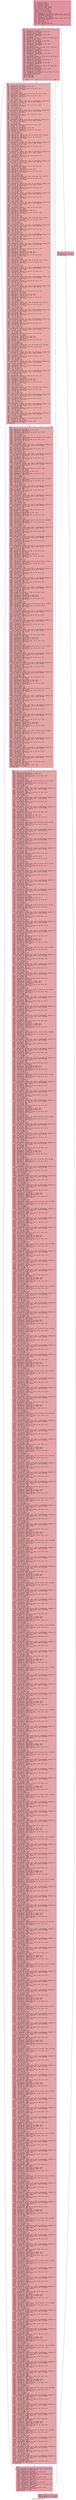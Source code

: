 digraph "CFG for 'decrypt' function" {
	label="CFG for 'decrypt' function";

	Node0x600000e1ec10 [shape=record,color="#b70d28ff", style=filled, fillcolor="#b70d2870" fontname="Courier",label="{3:\l|  %4 = alloca i16, align 2\l  %5 = alloca ptr, align 8\l  %6 = alloca ptr, align 8\l  %7 = alloca ptr, align 8\l  %8 = alloca [4 x i64], align 8\l  %9 = alloca [4 x i64], align 8\l  %10 = alloca ptr, align 8\l  store ptr %0, ptr %5, align 8\l  store ptr %1, ptr %6, align 8\l  store ptr %2, ptr %7, align 8\l  %11 = load ptr, ptr %7, align 8\l  %12 = getelementptr inbounds %struct.aes, ptr %11, i32 0, i32 3\l  %13 = getelementptr inbounds [64 x i64], ptr %12, i64 0, i64 0\l  store ptr %13, ptr %10, align 8\l  %14 = load ptr, ptr %7, align 8\l  %15 = getelementptr inbounds %struct.aes, ptr %14, i32 0, i32 4\l  %16 = load i8, ptr %15, align 8\l  %17 = zext i8 %16 to i32\l  %18 = and i32 %17, 2\l  %19 = icmp ne i32 %18, 0\l  br i1 %19, label %21, label %20\l|{<s0>T|<s1>F}}"];
	Node0x600000e1ec10:s0 -> Node0x600000e1ecb0[tooltip="3 -> 21\nProbability 50.00%" ];
	Node0x600000e1ec10:s1 -> Node0x600000e1ec60[tooltip="3 -> 20\nProbability 50.00%" ];
	Node0x600000e1ec60 [shape=record,color="#3d50c3ff", style=filled, fillcolor="#be242e70" fontname="Courier",label="{20:\l|  store i16 0, ptr %4, align 2\l  br label %2143\l}"];
	Node0x600000e1ec60 -> Node0x600000e1ee40[tooltip="20 -> 2143\nProbability 100.00%" ];
	Node0x600000e1ecb0 [shape=record,color="#3d50c3ff", style=filled, fillcolor="#be242e70" fontname="Courier",label="{21:\l|  %22 = load ptr, ptr %5, align 8\l  %23 = getelementptr inbounds i8, ptr %22, i64 0\l  %24 = load i64, ptr %23, align 8\l  %25 = load ptr, ptr %10, align 8\l  %26 = getelementptr inbounds i64, ptr %25, i64 0\l  %27 = load i64, ptr %26, align 8\l  %28 = xor i64 %24, %27\l  %29 = getelementptr inbounds [4 x i64], ptr %9, i64 0, i64 0\l  store i64 %28, ptr %29, align 8\l  %30 = load ptr, ptr %5, align 8\l  %31 = getelementptr inbounds i8, ptr %30, i64 4\l  %32 = load i64, ptr %31, align 8\l  %33 = load ptr, ptr %10, align 8\l  %34 = getelementptr inbounds i64, ptr %33, i64 1\l  %35 = load i64, ptr %34, align 8\l  %36 = xor i64 %32, %35\l  %37 = getelementptr inbounds [4 x i64], ptr %9, i64 0, i64 1\l  store i64 %36, ptr %37, align 8\l  %38 = load ptr, ptr %5, align 8\l  %39 = getelementptr inbounds i8, ptr %38, i64 8\l  %40 = load i64, ptr %39, align 8\l  %41 = load ptr, ptr %10, align 8\l  %42 = getelementptr inbounds i64, ptr %41, i64 2\l  %43 = load i64, ptr %42, align 8\l  %44 = xor i64 %40, %43\l  %45 = getelementptr inbounds [4 x i64], ptr %9, i64 0, i64 2\l  store i64 %44, ptr %45, align 8\l  %46 = load ptr, ptr %5, align 8\l  %47 = getelementptr inbounds i8, ptr %46, i64 12\l  %48 = load i64, ptr %47, align 8\l  %49 = load ptr, ptr %10, align 8\l  %50 = getelementptr inbounds i64, ptr %49, i64 3\l  %51 = load i64, ptr %50, align 8\l  %52 = xor i64 %48, %51\l  %53 = getelementptr inbounds [4 x i64], ptr %9, i64 0, i64 3\l  store i64 %52, ptr %53, align 8\l  %54 = load ptr, ptr %10, align 8\l  %55 = getelementptr inbounds i64, ptr %54, i64 4\l  store ptr %55, ptr %10, align 8\l  %56 = load ptr, ptr %7, align 8\l  %57 = getelementptr inbounds %struct.aes, ptr %56, i32 0, i32 1\l  %58 = load i64, ptr %57, align 8\l  switch i64 %58, label %2126 [\l    i64 14, label %59\l    i64 12, label %354\l    i64 10, label %649\l  ]\l|{<s0>def|<s1>14|<s2>12|<s3>10}}"];
	Node0x600000e1ecb0:s0 -> Node0x600000e1edf0[tooltip="21 -> 2126\nProbability 25.00%" ];
	Node0x600000e1ecb0:s1 -> Node0x600000e1ed00[tooltip="21 -> 59\nProbability 25.00%" ];
	Node0x600000e1ecb0:s2 -> Node0x600000e1ed50[tooltip="21 -> 354\nProbability 25.00%" ];
	Node0x600000e1ecb0:s3 -> Node0x600000e1eda0[tooltip="21 -> 649\nProbability 25.00%" ];
	Node0x600000e1ed00 [shape=record,color="#3d50c3ff", style=filled, fillcolor="#ca3b3770" fontname="Courier",label="{59:\l|  %60 = load ptr, ptr %10, align 8\l  %61 = getelementptr inbounds i64, ptr %60, i64 0\l  %62 = load i64, ptr %61, align 8\l  %63 = getelementptr inbounds [4 x i64], ptr %9, i64 0, i64 0\l  %64 = load i64, ptr %63, align 8\l  %65 = lshr i64 %64, 0\l  %66 = trunc i64 %65 to i8\l  %67 = zext i8 %66 to i64\l  %68 = getelementptr inbounds [256 x i64], ptr @it_tab, i64 0, i64 %67\l  %69 = load i64, ptr %68, align 8\l  %70 = getelementptr inbounds [4 x i64], ptr %9, i64 0, i64 3\l  %71 = load i64, ptr %70, align 8\l  %72 = lshr i64 %71, 8\l  %73 = trunc i64 %72 to i8\l  %74 = zext i8 %73 to i64\l  %75 = getelementptr inbounds [256 x i64], ptr getelementptr inbounds ([4 x\l... [256 x i64]], ptr @it_tab, i64 0, i64 1), i64 0, i64 %74\l  %76 = load i64, ptr %75, align 8\l  %77 = xor i64 %69, %76\l  %78 = getelementptr inbounds [4 x i64], ptr %9, i64 0, i64 2\l  %79 = load i64, ptr %78, align 8\l  %80 = lshr i64 %79, 16\l  %81 = trunc i64 %80 to i8\l  %82 = zext i8 %81 to i64\l  %83 = getelementptr inbounds [256 x i64], ptr getelementptr inbounds ([4 x\l... [256 x i64]], ptr @it_tab, i64 0, i64 2), i64 0, i64 %82\l  %84 = load i64, ptr %83, align 8\l  %85 = xor i64 %77, %84\l  %86 = getelementptr inbounds [4 x i64], ptr %9, i64 0, i64 1\l  %87 = load i64, ptr %86, align 8\l  %88 = lshr i64 %87, 24\l  %89 = trunc i64 %88 to i8\l  %90 = zext i8 %89 to i64\l  %91 = getelementptr inbounds [256 x i64], ptr getelementptr inbounds ([4 x\l... [256 x i64]], ptr @it_tab, i64 0, i64 3), i64 0, i64 %90\l  %92 = load i64, ptr %91, align 8\l  %93 = xor i64 %85, %92\l  %94 = xor i64 %62, %93\l  %95 = getelementptr inbounds [4 x i64], ptr %8, i64 0, i64 0\l  store i64 %94, ptr %95, align 8\l  %96 = load ptr, ptr %10, align 8\l  %97 = getelementptr inbounds i64, ptr %96, i64 1\l  %98 = load i64, ptr %97, align 8\l  %99 = getelementptr inbounds [4 x i64], ptr %9, i64 0, i64 1\l  %100 = load i64, ptr %99, align 8\l  %101 = lshr i64 %100, 0\l  %102 = trunc i64 %101 to i8\l  %103 = zext i8 %102 to i64\l  %104 = getelementptr inbounds [256 x i64], ptr @it_tab, i64 0, i64 %103\l  %105 = load i64, ptr %104, align 8\l  %106 = getelementptr inbounds [4 x i64], ptr %9, i64 0, i64 0\l  %107 = load i64, ptr %106, align 8\l  %108 = lshr i64 %107, 8\l  %109 = trunc i64 %108 to i8\l  %110 = zext i8 %109 to i64\l  %111 = getelementptr inbounds [256 x i64], ptr getelementptr inbounds ([4 x\l... [256 x i64]], ptr @it_tab, i64 0, i64 1), i64 0, i64 %110\l  %112 = load i64, ptr %111, align 8\l  %113 = xor i64 %105, %112\l  %114 = getelementptr inbounds [4 x i64], ptr %9, i64 0, i64 3\l  %115 = load i64, ptr %114, align 8\l  %116 = lshr i64 %115, 16\l  %117 = trunc i64 %116 to i8\l  %118 = zext i8 %117 to i64\l  %119 = getelementptr inbounds [256 x i64], ptr getelementptr inbounds ([4 x\l... [256 x i64]], ptr @it_tab, i64 0, i64 2), i64 0, i64 %118\l  %120 = load i64, ptr %119, align 8\l  %121 = xor i64 %113, %120\l  %122 = getelementptr inbounds [4 x i64], ptr %9, i64 0, i64 2\l  %123 = load i64, ptr %122, align 8\l  %124 = lshr i64 %123, 24\l  %125 = trunc i64 %124 to i8\l  %126 = zext i8 %125 to i64\l  %127 = getelementptr inbounds [256 x i64], ptr getelementptr inbounds ([4 x\l... [256 x i64]], ptr @it_tab, i64 0, i64 3), i64 0, i64 %126\l  %128 = load i64, ptr %127, align 8\l  %129 = xor i64 %121, %128\l  %130 = xor i64 %98, %129\l  %131 = getelementptr inbounds [4 x i64], ptr %8, i64 0, i64 1\l  store i64 %130, ptr %131, align 8\l  %132 = load ptr, ptr %10, align 8\l  %133 = getelementptr inbounds i64, ptr %132, i64 2\l  %134 = load i64, ptr %133, align 8\l  %135 = getelementptr inbounds [4 x i64], ptr %9, i64 0, i64 2\l  %136 = load i64, ptr %135, align 8\l  %137 = lshr i64 %136, 0\l  %138 = trunc i64 %137 to i8\l  %139 = zext i8 %138 to i64\l  %140 = getelementptr inbounds [256 x i64], ptr @it_tab, i64 0, i64 %139\l  %141 = load i64, ptr %140, align 8\l  %142 = getelementptr inbounds [4 x i64], ptr %9, i64 0, i64 1\l  %143 = load i64, ptr %142, align 8\l  %144 = lshr i64 %143, 8\l  %145 = trunc i64 %144 to i8\l  %146 = zext i8 %145 to i64\l  %147 = getelementptr inbounds [256 x i64], ptr getelementptr inbounds ([4 x\l... [256 x i64]], ptr @it_tab, i64 0, i64 1), i64 0, i64 %146\l  %148 = load i64, ptr %147, align 8\l  %149 = xor i64 %141, %148\l  %150 = getelementptr inbounds [4 x i64], ptr %9, i64 0, i64 0\l  %151 = load i64, ptr %150, align 8\l  %152 = lshr i64 %151, 16\l  %153 = trunc i64 %152 to i8\l  %154 = zext i8 %153 to i64\l  %155 = getelementptr inbounds [256 x i64], ptr getelementptr inbounds ([4 x\l... [256 x i64]], ptr @it_tab, i64 0, i64 2), i64 0, i64 %154\l  %156 = load i64, ptr %155, align 8\l  %157 = xor i64 %149, %156\l  %158 = getelementptr inbounds [4 x i64], ptr %9, i64 0, i64 3\l  %159 = load i64, ptr %158, align 8\l  %160 = lshr i64 %159, 24\l  %161 = trunc i64 %160 to i8\l  %162 = zext i8 %161 to i64\l  %163 = getelementptr inbounds [256 x i64], ptr getelementptr inbounds ([4 x\l... [256 x i64]], ptr @it_tab, i64 0, i64 3), i64 0, i64 %162\l  %164 = load i64, ptr %163, align 8\l  %165 = xor i64 %157, %164\l  %166 = xor i64 %134, %165\l  %167 = getelementptr inbounds [4 x i64], ptr %8, i64 0, i64 2\l  store i64 %166, ptr %167, align 8\l  %168 = load ptr, ptr %10, align 8\l  %169 = getelementptr inbounds i64, ptr %168, i64 3\l  %170 = load i64, ptr %169, align 8\l  %171 = getelementptr inbounds [4 x i64], ptr %9, i64 0, i64 3\l  %172 = load i64, ptr %171, align 8\l  %173 = lshr i64 %172, 0\l  %174 = trunc i64 %173 to i8\l  %175 = zext i8 %174 to i64\l  %176 = getelementptr inbounds [256 x i64], ptr @it_tab, i64 0, i64 %175\l  %177 = load i64, ptr %176, align 8\l  %178 = getelementptr inbounds [4 x i64], ptr %9, i64 0, i64 2\l  %179 = load i64, ptr %178, align 8\l  %180 = lshr i64 %179, 8\l  %181 = trunc i64 %180 to i8\l  %182 = zext i8 %181 to i64\l  %183 = getelementptr inbounds [256 x i64], ptr getelementptr inbounds ([4 x\l... [256 x i64]], ptr @it_tab, i64 0, i64 1), i64 0, i64 %182\l  %184 = load i64, ptr %183, align 8\l  %185 = xor i64 %177, %184\l  %186 = getelementptr inbounds [4 x i64], ptr %9, i64 0, i64 1\l  %187 = load i64, ptr %186, align 8\l  %188 = lshr i64 %187, 16\l  %189 = trunc i64 %188 to i8\l  %190 = zext i8 %189 to i64\l  %191 = getelementptr inbounds [256 x i64], ptr getelementptr inbounds ([4 x\l... [256 x i64]], ptr @it_tab, i64 0, i64 2), i64 0, i64 %190\l  %192 = load i64, ptr %191, align 8\l  %193 = xor i64 %185, %192\l  %194 = getelementptr inbounds [4 x i64], ptr %9, i64 0, i64 0\l  %195 = load i64, ptr %194, align 8\l  %196 = lshr i64 %195, 24\l  %197 = trunc i64 %196 to i8\l  %198 = zext i8 %197 to i64\l  %199 = getelementptr inbounds [256 x i64], ptr getelementptr inbounds ([4 x\l... [256 x i64]], ptr @it_tab, i64 0, i64 3), i64 0, i64 %198\l  %200 = load i64, ptr %199, align 8\l  %201 = xor i64 %193, %200\l  %202 = xor i64 %170, %201\l  %203 = getelementptr inbounds [4 x i64], ptr %8, i64 0, i64 3\l  store i64 %202, ptr %203, align 8\l  %204 = load ptr, ptr %10, align 8\l  %205 = getelementptr inbounds i64, ptr %204, i64 4\l  %206 = getelementptr inbounds i64, ptr %205, i64 0\l  %207 = load i64, ptr %206, align 8\l  %208 = getelementptr inbounds [4 x i64], ptr %8, i64 0, i64 0\l  %209 = load i64, ptr %208, align 8\l  %210 = lshr i64 %209, 0\l  %211 = trunc i64 %210 to i8\l  %212 = zext i8 %211 to i64\l  %213 = getelementptr inbounds [256 x i64], ptr @it_tab, i64 0, i64 %212\l  %214 = load i64, ptr %213, align 8\l  %215 = getelementptr inbounds [4 x i64], ptr %8, i64 0, i64 3\l  %216 = load i64, ptr %215, align 8\l  %217 = lshr i64 %216, 8\l  %218 = trunc i64 %217 to i8\l  %219 = zext i8 %218 to i64\l  %220 = getelementptr inbounds [256 x i64], ptr getelementptr inbounds ([4 x\l... [256 x i64]], ptr @it_tab, i64 0, i64 1), i64 0, i64 %219\l  %221 = load i64, ptr %220, align 8\l  %222 = xor i64 %214, %221\l  %223 = getelementptr inbounds [4 x i64], ptr %8, i64 0, i64 2\l  %224 = load i64, ptr %223, align 8\l  %225 = lshr i64 %224, 16\l  %226 = trunc i64 %225 to i8\l  %227 = zext i8 %226 to i64\l  %228 = getelementptr inbounds [256 x i64], ptr getelementptr inbounds ([4 x\l... [256 x i64]], ptr @it_tab, i64 0, i64 2), i64 0, i64 %227\l  %229 = load i64, ptr %228, align 8\l  %230 = xor i64 %222, %229\l  %231 = getelementptr inbounds [4 x i64], ptr %8, i64 0, i64 1\l  %232 = load i64, ptr %231, align 8\l  %233 = lshr i64 %232, 24\l  %234 = trunc i64 %233 to i8\l  %235 = zext i8 %234 to i64\l  %236 = getelementptr inbounds [256 x i64], ptr getelementptr inbounds ([4 x\l... [256 x i64]], ptr @it_tab, i64 0, i64 3), i64 0, i64 %235\l  %237 = load i64, ptr %236, align 8\l  %238 = xor i64 %230, %237\l  %239 = xor i64 %207, %238\l  %240 = getelementptr inbounds [4 x i64], ptr %9, i64 0, i64 0\l  store i64 %239, ptr %240, align 8\l  %241 = load ptr, ptr %10, align 8\l  %242 = getelementptr inbounds i64, ptr %241, i64 4\l  %243 = getelementptr inbounds i64, ptr %242, i64 1\l  %244 = load i64, ptr %243, align 8\l  %245 = getelementptr inbounds [4 x i64], ptr %8, i64 0, i64 1\l  %246 = load i64, ptr %245, align 8\l  %247 = lshr i64 %246, 0\l  %248 = trunc i64 %247 to i8\l  %249 = zext i8 %248 to i64\l  %250 = getelementptr inbounds [256 x i64], ptr @it_tab, i64 0, i64 %249\l  %251 = load i64, ptr %250, align 8\l  %252 = getelementptr inbounds [4 x i64], ptr %8, i64 0, i64 0\l  %253 = load i64, ptr %252, align 8\l  %254 = lshr i64 %253, 8\l  %255 = trunc i64 %254 to i8\l  %256 = zext i8 %255 to i64\l  %257 = getelementptr inbounds [256 x i64], ptr getelementptr inbounds ([4 x\l... [256 x i64]], ptr @it_tab, i64 0, i64 1), i64 0, i64 %256\l  %258 = load i64, ptr %257, align 8\l  %259 = xor i64 %251, %258\l  %260 = getelementptr inbounds [4 x i64], ptr %8, i64 0, i64 3\l  %261 = load i64, ptr %260, align 8\l  %262 = lshr i64 %261, 16\l  %263 = trunc i64 %262 to i8\l  %264 = zext i8 %263 to i64\l  %265 = getelementptr inbounds [256 x i64], ptr getelementptr inbounds ([4 x\l... [256 x i64]], ptr @it_tab, i64 0, i64 2), i64 0, i64 %264\l  %266 = load i64, ptr %265, align 8\l  %267 = xor i64 %259, %266\l  %268 = getelementptr inbounds [4 x i64], ptr %8, i64 0, i64 2\l  %269 = load i64, ptr %268, align 8\l  %270 = lshr i64 %269, 24\l  %271 = trunc i64 %270 to i8\l  %272 = zext i8 %271 to i64\l  %273 = getelementptr inbounds [256 x i64], ptr getelementptr inbounds ([4 x\l... [256 x i64]], ptr @it_tab, i64 0, i64 3), i64 0, i64 %272\l  %274 = load i64, ptr %273, align 8\l  %275 = xor i64 %267, %274\l  %276 = xor i64 %244, %275\l  %277 = getelementptr inbounds [4 x i64], ptr %9, i64 0, i64 1\l  store i64 %276, ptr %277, align 8\l  %278 = load ptr, ptr %10, align 8\l  %279 = getelementptr inbounds i64, ptr %278, i64 4\l  %280 = getelementptr inbounds i64, ptr %279, i64 2\l  %281 = load i64, ptr %280, align 8\l  %282 = getelementptr inbounds [4 x i64], ptr %8, i64 0, i64 2\l  %283 = load i64, ptr %282, align 8\l  %284 = lshr i64 %283, 0\l  %285 = trunc i64 %284 to i8\l  %286 = zext i8 %285 to i64\l  %287 = getelementptr inbounds [256 x i64], ptr @it_tab, i64 0, i64 %286\l  %288 = load i64, ptr %287, align 8\l  %289 = getelementptr inbounds [4 x i64], ptr %8, i64 0, i64 1\l  %290 = load i64, ptr %289, align 8\l  %291 = lshr i64 %290, 8\l  %292 = trunc i64 %291 to i8\l  %293 = zext i8 %292 to i64\l  %294 = getelementptr inbounds [256 x i64], ptr getelementptr inbounds ([4 x\l... [256 x i64]], ptr @it_tab, i64 0, i64 1), i64 0, i64 %293\l  %295 = load i64, ptr %294, align 8\l  %296 = xor i64 %288, %295\l  %297 = getelementptr inbounds [4 x i64], ptr %8, i64 0, i64 0\l  %298 = load i64, ptr %297, align 8\l  %299 = lshr i64 %298, 16\l  %300 = trunc i64 %299 to i8\l  %301 = zext i8 %300 to i64\l  %302 = getelementptr inbounds [256 x i64], ptr getelementptr inbounds ([4 x\l... [256 x i64]], ptr @it_tab, i64 0, i64 2), i64 0, i64 %301\l  %303 = load i64, ptr %302, align 8\l  %304 = xor i64 %296, %303\l  %305 = getelementptr inbounds [4 x i64], ptr %8, i64 0, i64 3\l  %306 = load i64, ptr %305, align 8\l  %307 = lshr i64 %306, 24\l  %308 = trunc i64 %307 to i8\l  %309 = zext i8 %308 to i64\l  %310 = getelementptr inbounds [256 x i64], ptr getelementptr inbounds ([4 x\l... [256 x i64]], ptr @it_tab, i64 0, i64 3), i64 0, i64 %309\l  %311 = load i64, ptr %310, align 8\l  %312 = xor i64 %304, %311\l  %313 = xor i64 %281, %312\l  %314 = getelementptr inbounds [4 x i64], ptr %9, i64 0, i64 2\l  store i64 %313, ptr %314, align 8\l  %315 = load ptr, ptr %10, align 8\l  %316 = getelementptr inbounds i64, ptr %315, i64 4\l  %317 = getelementptr inbounds i64, ptr %316, i64 3\l  %318 = load i64, ptr %317, align 8\l  %319 = getelementptr inbounds [4 x i64], ptr %8, i64 0, i64 3\l  %320 = load i64, ptr %319, align 8\l  %321 = lshr i64 %320, 0\l  %322 = trunc i64 %321 to i8\l  %323 = zext i8 %322 to i64\l  %324 = getelementptr inbounds [256 x i64], ptr @it_tab, i64 0, i64 %323\l  %325 = load i64, ptr %324, align 8\l  %326 = getelementptr inbounds [4 x i64], ptr %8, i64 0, i64 2\l  %327 = load i64, ptr %326, align 8\l  %328 = lshr i64 %327, 8\l  %329 = trunc i64 %328 to i8\l  %330 = zext i8 %329 to i64\l  %331 = getelementptr inbounds [256 x i64], ptr getelementptr inbounds ([4 x\l... [256 x i64]], ptr @it_tab, i64 0, i64 1), i64 0, i64 %330\l  %332 = load i64, ptr %331, align 8\l  %333 = xor i64 %325, %332\l  %334 = getelementptr inbounds [4 x i64], ptr %8, i64 0, i64 1\l  %335 = load i64, ptr %334, align 8\l  %336 = lshr i64 %335, 16\l  %337 = trunc i64 %336 to i8\l  %338 = zext i8 %337 to i64\l  %339 = getelementptr inbounds [256 x i64], ptr getelementptr inbounds ([4 x\l... [256 x i64]], ptr @it_tab, i64 0, i64 2), i64 0, i64 %338\l  %340 = load i64, ptr %339, align 8\l  %341 = xor i64 %333, %340\l  %342 = getelementptr inbounds [4 x i64], ptr %8, i64 0, i64 0\l  %343 = load i64, ptr %342, align 8\l  %344 = lshr i64 %343, 24\l  %345 = trunc i64 %344 to i8\l  %346 = zext i8 %345 to i64\l  %347 = getelementptr inbounds [256 x i64], ptr getelementptr inbounds ([4 x\l... [256 x i64]], ptr @it_tab, i64 0, i64 3), i64 0, i64 %346\l  %348 = load i64, ptr %347, align 8\l  %349 = xor i64 %341, %348\l  %350 = xor i64 %318, %349\l  %351 = getelementptr inbounds [4 x i64], ptr %9, i64 0, i64 3\l  store i64 %350, ptr %351, align 8\l  %352 = load ptr, ptr %10, align 8\l  %353 = getelementptr inbounds i64, ptr %352, i64 8\l  store ptr %353, ptr %10, align 8\l  br label %354\l}"];
	Node0x600000e1ed00 -> Node0x600000e1ed50[tooltip="59 -> 354\nProbability 100.00%" ];
	Node0x600000e1ed50 [shape=record,color="#3d50c3ff", style=filled, fillcolor="#c5333470" fontname="Courier",label="{354:\l|  %355 = load ptr, ptr %10, align 8\l  %356 = getelementptr inbounds i64, ptr %355, i64 0\l  %357 = load i64, ptr %356, align 8\l  %358 = getelementptr inbounds [4 x i64], ptr %9, i64 0, i64 0\l  %359 = load i64, ptr %358, align 8\l  %360 = lshr i64 %359, 0\l  %361 = trunc i64 %360 to i8\l  %362 = zext i8 %361 to i64\l  %363 = getelementptr inbounds [256 x i64], ptr @it_tab, i64 0, i64 %362\l  %364 = load i64, ptr %363, align 8\l  %365 = getelementptr inbounds [4 x i64], ptr %9, i64 0, i64 3\l  %366 = load i64, ptr %365, align 8\l  %367 = lshr i64 %366, 8\l  %368 = trunc i64 %367 to i8\l  %369 = zext i8 %368 to i64\l  %370 = getelementptr inbounds [256 x i64], ptr getelementptr inbounds ([4 x\l... [256 x i64]], ptr @it_tab, i64 0, i64 1), i64 0, i64 %369\l  %371 = load i64, ptr %370, align 8\l  %372 = xor i64 %364, %371\l  %373 = getelementptr inbounds [4 x i64], ptr %9, i64 0, i64 2\l  %374 = load i64, ptr %373, align 8\l  %375 = lshr i64 %374, 16\l  %376 = trunc i64 %375 to i8\l  %377 = zext i8 %376 to i64\l  %378 = getelementptr inbounds [256 x i64], ptr getelementptr inbounds ([4 x\l... [256 x i64]], ptr @it_tab, i64 0, i64 2), i64 0, i64 %377\l  %379 = load i64, ptr %378, align 8\l  %380 = xor i64 %372, %379\l  %381 = getelementptr inbounds [4 x i64], ptr %9, i64 0, i64 1\l  %382 = load i64, ptr %381, align 8\l  %383 = lshr i64 %382, 24\l  %384 = trunc i64 %383 to i8\l  %385 = zext i8 %384 to i64\l  %386 = getelementptr inbounds [256 x i64], ptr getelementptr inbounds ([4 x\l... [256 x i64]], ptr @it_tab, i64 0, i64 3), i64 0, i64 %385\l  %387 = load i64, ptr %386, align 8\l  %388 = xor i64 %380, %387\l  %389 = xor i64 %357, %388\l  %390 = getelementptr inbounds [4 x i64], ptr %8, i64 0, i64 0\l  store i64 %389, ptr %390, align 8\l  %391 = load ptr, ptr %10, align 8\l  %392 = getelementptr inbounds i64, ptr %391, i64 1\l  %393 = load i64, ptr %392, align 8\l  %394 = getelementptr inbounds [4 x i64], ptr %9, i64 0, i64 1\l  %395 = load i64, ptr %394, align 8\l  %396 = lshr i64 %395, 0\l  %397 = trunc i64 %396 to i8\l  %398 = zext i8 %397 to i64\l  %399 = getelementptr inbounds [256 x i64], ptr @it_tab, i64 0, i64 %398\l  %400 = load i64, ptr %399, align 8\l  %401 = getelementptr inbounds [4 x i64], ptr %9, i64 0, i64 0\l  %402 = load i64, ptr %401, align 8\l  %403 = lshr i64 %402, 8\l  %404 = trunc i64 %403 to i8\l  %405 = zext i8 %404 to i64\l  %406 = getelementptr inbounds [256 x i64], ptr getelementptr inbounds ([4 x\l... [256 x i64]], ptr @it_tab, i64 0, i64 1), i64 0, i64 %405\l  %407 = load i64, ptr %406, align 8\l  %408 = xor i64 %400, %407\l  %409 = getelementptr inbounds [4 x i64], ptr %9, i64 0, i64 3\l  %410 = load i64, ptr %409, align 8\l  %411 = lshr i64 %410, 16\l  %412 = trunc i64 %411 to i8\l  %413 = zext i8 %412 to i64\l  %414 = getelementptr inbounds [256 x i64], ptr getelementptr inbounds ([4 x\l... [256 x i64]], ptr @it_tab, i64 0, i64 2), i64 0, i64 %413\l  %415 = load i64, ptr %414, align 8\l  %416 = xor i64 %408, %415\l  %417 = getelementptr inbounds [4 x i64], ptr %9, i64 0, i64 2\l  %418 = load i64, ptr %417, align 8\l  %419 = lshr i64 %418, 24\l  %420 = trunc i64 %419 to i8\l  %421 = zext i8 %420 to i64\l  %422 = getelementptr inbounds [256 x i64], ptr getelementptr inbounds ([4 x\l... [256 x i64]], ptr @it_tab, i64 0, i64 3), i64 0, i64 %421\l  %423 = load i64, ptr %422, align 8\l  %424 = xor i64 %416, %423\l  %425 = xor i64 %393, %424\l  %426 = getelementptr inbounds [4 x i64], ptr %8, i64 0, i64 1\l  store i64 %425, ptr %426, align 8\l  %427 = load ptr, ptr %10, align 8\l  %428 = getelementptr inbounds i64, ptr %427, i64 2\l  %429 = load i64, ptr %428, align 8\l  %430 = getelementptr inbounds [4 x i64], ptr %9, i64 0, i64 2\l  %431 = load i64, ptr %430, align 8\l  %432 = lshr i64 %431, 0\l  %433 = trunc i64 %432 to i8\l  %434 = zext i8 %433 to i64\l  %435 = getelementptr inbounds [256 x i64], ptr @it_tab, i64 0, i64 %434\l  %436 = load i64, ptr %435, align 8\l  %437 = getelementptr inbounds [4 x i64], ptr %9, i64 0, i64 1\l  %438 = load i64, ptr %437, align 8\l  %439 = lshr i64 %438, 8\l  %440 = trunc i64 %439 to i8\l  %441 = zext i8 %440 to i64\l  %442 = getelementptr inbounds [256 x i64], ptr getelementptr inbounds ([4 x\l... [256 x i64]], ptr @it_tab, i64 0, i64 1), i64 0, i64 %441\l  %443 = load i64, ptr %442, align 8\l  %444 = xor i64 %436, %443\l  %445 = getelementptr inbounds [4 x i64], ptr %9, i64 0, i64 0\l  %446 = load i64, ptr %445, align 8\l  %447 = lshr i64 %446, 16\l  %448 = trunc i64 %447 to i8\l  %449 = zext i8 %448 to i64\l  %450 = getelementptr inbounds [256 x i64], ptr getelementptr inbounds ([4 x\l... [256 x i64]], ptr @it_tab, i64 0, i64 2), i64 0, i64 %449\l  %451 = load i64, ptr %450, align 8\l  %452 = xor i64 %444, %451\l  %453 = getelementptr inbounds [4 x i64], ptr %9, i64 0, i64 3\l  %454 = load i64, ptr %453, align 8\l  %455 = lshr i64 %454, 24\l  %456 = trunc i64 %455 to i8\l  %457 = zext i8 %456 to i64\l  %458 = getelementptr inbounds [256 x i64], ptr getelementptr inbounds ([4 x\l... [256 x i64]], ptr @it_tab, i64 0, i64 3), i64 0, i64 %457\l  %459 = load i64, ptr %458, align 8\l  %460 = xor i64 %452, %459\l  %461 = xor i64 %429, %460\l  %462 = getelementptr inbounds [4 x i64], ptr %8, i64 0, i64 2\l  store i64 %461, ptr %462, align 8\l  %463 = load ptr, ptr %10, align 8\l  %464 = getelementptr inbounds i64, ptr %463, i64 3\l  %465 = load i64, ptr %464, align 8\l  %466 = getelementptr inbounds [4 x i64], ptr %9, i64 0, i64 3\l  %467 = load i64, ptr %466, align 8\l  %468 = lshr i64 %467, 0\l  %469 = trunc i64 %468 to i8\l  %470 = zext i8 %469 to i64\l  %471 = getelementptr inbounds [256 x i64], ptr @it_tab, i64 0, i64 %470\l  %472 = load i64, ptr %471, align 8\l  %473 = getelementptr inbounds [4 x i64], ptr %9, i64 0, i64 2\l  %474 = load i64, ptr %473, align 8\l  %475 = lshr i64 %474, 8\l  %476 = trunc i64 %475 to i8\l  %477 = zext i8 %476 to i64\l  %478 = getelementptr inbounds [256 x i64], ptr getelementptr inbounds ([4 x\l... [256 x i64]], ptr @it_tab, i64 0, i64 1), i64 0, i64 %477\l  %479 = load i64, ptr %478, align 8\l  %480 = xor i64 %472, %479\l  %481 = getelementptr inbounds [4 x i64], ptr %9, i64 0, i64 1\l  %482 = load i64, ptr %481, align 8\l  %483 = lshr i64 %482, 16\l  %484 = trunc i64 %483 to i8\l  %485 = zext i8 %484 to i64\l  %486 = getelementptr inbounds [256 x i64], ptr getelementptr inbounds ([4 x\l... [256 x i64]], ptr @it_tab, i64 0, i64 2), i64 0, i64 %485\l  %487 = load i64, ptr %486, align 8\l  %488 = xor i64 %480, %487\l  %489 = getelementptr inbounds [4 x i64], ptr %9, i64 0, i64 0\l  %490 = load i64, ptr %489, align 8\l  %491 = lshr i64 %490, 24\l  %492 = trunc i64 %491 to i8\l  %493 = zext i8 %492 to i64\l  %494 = getelementptr inbounds [256 x i64], ptr getelementptr inbounds ([4 x\l... [256 x i64]], ptr @it_tab, i64 0, i64 3), i64 0, i64 %493\l  %495 = load i64, ptr %494, align 8\l  %496 = xor i64 %488, %495\l  %497 = xor i64 %465, %496\l  %498 = getelementptr inbounds [4 x i64], ptr %8, i64 0, i64 3\l  store i64 %497, ptr %498, align 8\l  %499 = load ptr, ptr %10, align 8\l  %500 = getelementptr inbounds i64, ptr %499, i64 4\l  %501 = getelementptr inbounds i64, ptr %500, i64 0\l  %502 = load i64, ptr %501, align 8\l  %503 = getelementptr inbounds [4 x i64], ptr %8, i64 0, i64 0\l  %504 = load i64, ptr %503, align 8\l  %505 = lshr i64 %504, 0\l  %506 = trunc i64 %505 to i8\l  %507 = zext i8 %506 to i64\l  %508 = getelementptr inbounds [256 x i64], ptr @it_tab, i64 0, i64 %507\l  %509 = load i64, ptr %508, align 8\l  %510 = getelementptr inbounds [4 x i64], ptr %8, i64 0, i64 3\l  %511 = load i64, ptr %510, align 8\l  %512 = lshr i64 %511, 8\l  %513 = trunc i64 %512 to i8\l  %514 = zext i8 %513 to i64\l  %515 = getelementptr inbounds [256 x i64], ptr getelementptr inbounds ([4 x\l... [256 x i64]], ptr @it_tab, i64 0, i64 1), i64 0, i64 %514\l  %516 = load i64, ptr %515, align 8\l  %517 = xor i64 %509, %516\l  %518 = getelementptr inbounds [4 x i64], ptr %8, i64 0, i64 2\l  %519 = load i64, ptr %518, align 8\l  %520 = lshr i64 %519, 16\l  %521 = trunc i64 %520 to i8\l  %522 = zext i8 %521 to i64\l  %523 = getelementptr inbounds [256 x i64], ptr getelementptr inbounds ([4 x\l... [256 x i64]], ptr @it_tab, i64 0, i64 2), i64 0, i64 %522\l  %524 = load i64, ptr %523, align 8\l  %525 = xor i64 %517, %524\l  %526 = getelementptr inbounds [4 x i64], ptr %8, i64 0, i64 1\l  %527 = load i64, ptr %526, align 8\l  %528 = lshr i64 %527, 24\l  %529 = trunc i64 %528 to i8\l  %530 = zext i8 %529 to i64\l  %531 = getelementptr inbounds [256 x i64], ptr getelementptr inbounds ([4 x\l... [256 x i64]], ptr @it_tab, i64 0, i64 3), i64 0, i64 %530\l  %532 = load i64, ptr %531, align 8\l  %533 = xor i64 %525, %532\l  %534 = xor i64 %502, %533\l  %535 = getelementptr inbounds [4 x i64], ptr %9, i64 0, i64 0\l  store i64 %534, ptr %535, align 8\l  %536 = load ptr, ptr %10, align 8\l  %537 = getelementptr inbounds i64, ptr %536, i64 4\l  %538 = getelementptr inbounds i64, ptr %537, i64 1\l  %539 = load i64, ptr %538, align 8\l  %540 = getelementptr inbounds [4 x i64], ptr %8, i64 0, i64 1\l  %541 = load i64, ptr %540, align 8\l  %542 = lshr i64 %541, 0\l  %543 = trunc i64 %542 to i8\l  %544 = zext i8 %543 to i64\l  %545 = getelementptr inbounds [256 x i64], ptr @it_tab, i64 0, i64 %544\l  %546 = load i64, ptr %545, align 8\l  %547 = getelementptr inbounds [4 x i64], ptr %8, i64 0, i64 0\l  %548 = load i64, ptr %547, align 8\l  %549 = lshr i64 %548, 8\l  %550 = trunc i64 %549 to i8\l  %551 = zext i8 %550 to i64\l  %552 = getelementptr inbounds [256 x i64], ptr getelementptr inbounds ([4 x\l... [256 x i64]], ptr @it_tab, i64 0, i64 1), i64 0, i64 %551\l  %553 = load i64, ptr %552, align 8\l  %554 = xor i64 %546, %553\l  %555 = getelementptr inbounds [4 x i64], ptr %8, i64 0, i64 3\l  %556 = load i64, ptr %555, align 8\l  %557 = lshr i64 %556, 16\l  %558 = trunc i64 %557 to i8\l  %559 = zext i8 %558 to i64\l  %560 = getelementptr inbounds [256 x i64], ptr getelementptr inbounds ([4 x\l... [256 x i64]], ptr @it_tab, i64 0, i64 2), i64 0, i64 %559\l  %561 = load i64, ptr %560, align 8\l  %562 = xor i64 %554, %561\l  %563 = getelementptr inbounds [4 x i64], ptr %8, i64 0, i64 2\l  %564 = load i64, ptr %563, align 8\l  %565 = lshr i64 %564, 24\l  %566 = trunc i64 %565 to i8\l  %567 = zext i8 %566 to i64\l  %568 = getelementptr inbounds [256 x i64], ptr getelementptr inbounds ([4 x\l... [256 x i64]], ptr @it_tab, i64 0, i64 3), i64 0, i64 %567\l  %569 = load i64, ptr %568, align 8\l  %570 = xor i64 %562, %569\l  %571 = xor i64 %539, %570\l  %572 = getelementptr inbounds [4 x i64], ptr %9, i64 0, i64 1\l  store i64 %571, ptr %572, align 8\l  %573 = load ptr, ptr %10, align 8\l  %574 = getelementptr inbounds i64, ptr %573, i64 4\l  %575 = getelementptr inbounds i64, ptr %574, i64 2\l  %576 = load i64, ptr %575, align 8\l  %577 = getelementptr inbounds [4 x i64], ptr %8, i64 0, i64 2\l  %578 = load i64, ptr %577, align 8\l  %579 = lshr i64 %578, 0\l  %580 = trunc i64 %579 to i8\l  %581 = zext i8 %580 to i64\l  %582 = getelementptr inbounds [256 x i64], ptr @it_tab, i64 0, i64 %581\l  %583 = load i64, ptr %582, align 8\l  %584 = getelementptr inbounds [4 x i64], ptr %8, i64 0, i64 1\l  %585 = load i64, ptr %584, align 8\l  %586 = lshr i64 %585, 8\l  %587 = trunc i64 %586 to i8\l  %588 = zext i8 %587 to i64\l  %589 = getelementptr inbounds [256 x i64], ptr getelementptr inbounds ([4 x\l... [256 x i64]], ptr @it_tab, i64 0, i64 1), i64 0, i64 %588\l  %590 = load i64, ptr %589, align 8\l  %591 = xor i64 %583, %590\l  %592 = getelementptr inbounds [4 x i64], ptr %8, i64 0, i64 0\l  %593 = load i64, ptr %592, align 8\l  %594 = lshr i64 %593, 16\l  %595 = trunc i64 %594 to i8\l  %596 = zext i8 %595 to i64\l  %597 = getelementptr inbounds [256 x i64], ptr getelementptr inbounds ([4 x\l... [256 x i64]], ptr @it_tab, i64 0, i64 2), i64 0, i64 %596\l  %598 = load i64, ptr %597, align 8\l  %599 = xor i64 %591, %598\l  %600 = getelementptr inbounds [4 x i64], ptr %8, i64 0, i64 3\l  %601 = load i64, ptr %600, align 8\l  %602 = lshr i64 %601, 24\l  %603 = trunc i64 %602 to i8\l  %604 = zext i8 %603 to i64\l  %605 = getelementptr inbounds [256 x i64], ptr getelementptr inbounds ([4 x\l... [256 x i64]], ptr @it_tab, i64 0, i64 3), i64 0, i64 %604\l  %606 = load i64, ptr %605, align 8\l  %607 = xor i64 %599, %606\l  %608 = xor i64 %576, %607\l  %609 = getelementptr inbounds [4 x i64], ptr %9, i64 0, i64 2\l  store i64 %608, ptr %609, align 8\l  %610 = load ptr, ptr %10, align 8\l  %611 = getelementptr inbounds i64, ptr %610, i64 4\l  %612 = getelementptr inbounds i64, ptr %611, i64 3\l  %613 = load i64, ptr %612, align 8\l  %614 = getelementptr inbounds [4 x i64], ptr %8, i64 0, i64 3\l  %615 = load i64, ptr %614, align 8\l  %616 = lshr i64 %615, 0\l  %617 = trunc i64 %616 to i8\l  %618 = zext i8 %617 to i64\l  %619 = getelementptr inbounds [256 x i64], ptr @it_tab, i64 0, i64 %618\l  %620 = load i64, ptr %619, align 8\l  %621 = getelementptr inbounds [4 x i64], ptr %8, i64 0, i64 2\l  %622 = load i64, ptr %621, align 8\l  %623 = lshr i64 %622, 8\l  %624 = trunc i64 %623 to i8\l  %625 = zext i8 %624 to i64\l  %626 = getelementptr inbounds [256 x i64], ptr getelementptr inbounds ([4 x\l... [256 x i64]], ptr @it_tab, i64 0, i64 1), i64 0, i64 %625\l  %627 = load i64, ptr %626, align 8\l  %628 = xor i64 %620, %627\l  %629 = getelementptr inbounds [4 x i64], ptr %8, i64 0, i64 1\l  %630 = load i64, ptr %629, align 8\l  %631 = lshr i64 %630, 16\l  %632 = trunc i64 %631 to i8\l  %633 = zext i8 %632 to i64\l  %634 = getelementptr inbounds [256 x i64], ptr getelementptr inbounds ([4 x\l... [256 x i64]], ptr @it_tab, i64 0, i64 2), i64 0, i64 %633\l  %635 = load i64, ptr %634, align 8\l  %636 = xor i64 %628, %635\l  %637 = getelementptr inbounds [4 x i64], ptr %8, i64 0, i64 0\l  %638 = load i64, ptr %637, align 8\l  %639 = lshr i64 %638, 24\l  %640 = trunc i64 %639 to i8\l  %641 = zext i8 %640 to i64\l  %642 = getelementptr inbounds [256 x i64], ptr getelementptr inbounds ([4 x\l... [256 x i64]], ptr @it_tab, i64 0, i64 3), i64 0, i64 %641\l  %643 = load i64, ptr %642, align 8\l  %644 = xor i64 %636, %643\l  %645 = xor i64 %613, %644\l  %646 = getelementptr inbounds [4 x i64], ptr %9, i64 0, i64 3\l  store i64 %645, ptr %646, align 8\l  %647 = load ptr, ptr %10, align 8\l  %648 = getelementptr inbounds i64, ptr %647, i64 8\l  store ptr %648, ptr %10, align 8\l  br label %649\l}"];
	Node0x600000e1ed50 -> Node0x600000e1eda0[tooltip="354 -> 649\nProbability 100.00%" ];
	Node0x600000e1eda0 [shape=record,color="#3d50c3ff", style=filled, fillcolor="#c32e3170" fontname="Courier",label="{649:\l|  %650 = load ptr, ptr %10, align 8\l  %651 = getelementptr inbounds i64, ptr %650, i64 0\l  %652 = load i64, ptr %651, align 8\l  %653 = getelementptr inbounds [4 x i64], ptr %9, i64 0, i64 0\l  %654 = load i64, ptr %653, align 8\l  %655 = lshr i64 %654, 0\l  %656 = trunc i64 %655 to i8\l  %657 = zext i8 %656 to i64\l  %658 = getelementptr inbounds [256 x i64], ptr @it_tab, i64 0, i64 %657\l  %659 = load i64, ptr %658, align 8\l  %660 = getelementptr inbounds [4 x i64], ptr %9, i64 0, i64 3\l  %661 = load i64, ptr %660, align 8\l  %662 = lshr i64 %661, 8\l  %663 = trunc i64 %662 to i8\l  %664 = zext i8 %663 to i64\l  %665 = getelementptr inbounds [256 x i64], ptr getelementptr inbounds ([4 x\l... [256 x i64]], ptr @it_tab, i64 0, i64 1), i64 0, i64 %664\l  %666 = load i64, ptr %665, align 8\l  %667 = xor i64 %659, %666\l  %668 = getelementptr inbounds [4 x i64], ptr %9, i64 0, i64 2\l  %669 = load i64, ptr %668, align 8\l  %670 = lshr i64 %669, 16\l  %671 = trunc i64 %670 to i8\l  %672 = zext i8 %671 to i64\l  %673 = getelementptr inbounds [256 x i64], ptr getelementptr inbounds ([4 x\l... [256 x i64]], ptr @it_tab, i64 0, i64 2), i64 0, i64 %672\l  %674 = load i64, ptr %673, align 8\l  %675 = xor i64 %667, %674\l  %676 = getelementptr inbounds [4 x i64], ptr %9, i64 0, i64 1\l  %677 = load i64, ptr %676, align 8\l  %678 = lshr i64 %677, 24\l  %679 = trunc i64 %678 to i8\l  %680 = zext i8 %679 to i64\l  %681 = getelementptr inbounds [256 x i64], ptr getelementptr inbounds ([4 x\l... [256 x i64]], ptr @it_tab, i64 0, i64 3), i64 0, i64 %680\l  %682 = load i64, ptr %681, align 8\l  %683 = xor i64 %675, %682\l  %684 = xor i64 %652, %683\l  %685 = getelementptr inbounds [4 x i64], ptr %8, i64 0, i64 0\l  store i64 %684, ptr %685, align 8\l  %686 = load ptr, ptr %10, align 8\l  %687 = getelementptr inbounds i64, ptr %686, i64 1\l  %688 = load i64, ptr %687, align 8\l  %689 = getelementptr inbounds [4 x i64], ptr %9, i64 0, i64 1\l  %690 = load i64, ptr %689, align 8\l  %691 = lshr i64 %690, 0\l  %692 = trunc i64 %691 to i8\l  %693 = zext i8 %692 to i64\l  %694 = getelementptr inbounds [256 x i64], ptr @it_tab, i64 0, i64 %693\l  %695 = load i64, ptr %694, align 8\l  %696 = getelementptr inbounds [4 x i64], ptr %9, i64 0, i64 0\l  %697 = load i64, ptr %696, align 8\l  %698 = lshr i64 %697, 8\l  %699 = trunc i64 %698 to i8\l  %700 = zext i8 %699 to i64\l  %701 = getelementptr inbounds [256 x i64], ptr getelementptr inbounds ([4 x\l... [256 x i64]], ptr @it_tab, i64 0, i64 1), i64 0, i64 %700\l  %702 = load i64, ptr %701, align 8\l  %703 = xor i64 %695, %702\l  %704 = getelementptr inbounds [4 x i64], ptr %9, i64 0, i64 3\l  %705 = load i64, ptr %704, align 8\l  %706 = lshr i64 %705, 16\l  %707 = trunc i64 %706 to i8\l  %708 = zext i8 %707 to i64\l  %709 = getelementptr inbounds [256 x i64], ptr getelementptr inbounds ([4 x\l... [256 x i64]], ptr @it_tab, i64 0, i64 2), i64 0, i64 %708\l  %710 = load i64, ptr %709, align 8\l  %711 = xor i64 %703, %710\l  %712 = getelementptr inbounds [4 x i64], ptr %9, i64 0, i64 2\l  %713 = load i64, ptr %712, align 8\l  %714 = lshr i64 %713, 24\l  %715 = trunc i64 %714 to i8\l  %716 = zext i8 %715 to i64\l  %717 = getelementptr inbounds [256 x i64], ptr getelementptr inbounds ([4 x\l... [256 x i64]], ptr @it_tab, i64 0, i64 3), i64 0, i64 %716\l  %718 = load i64, ptr %717, align 8\l  %719 = xor i64 %711, %718\l  %720 = xor i64 %688, %719\l  %721 = getelementptr inbounds [4 x i64], ptr %8, i64 0, i64 1\l  store i64 %720, ptr %721, align 8\l  %722 = load ptr, ptr %10, align 8\l  %723 = getelementptr inbounds i64, ptr %722, i64 2\l  %724 = load i64, ptr %723, align 8\l  %725 = getelementptr inbounds [4 x i64], ptr %9, i64 0, i64 2\l  %726 = load i64, ptr %725, align 8\l  %727 = lshr i64 %726, 0\l  %728 = trunc i64 %727 to i8\l  %729 = zext i8 %728 to i64\l  %730 = getelementptr inbounds [256 x i64], ptr @it_tab, i64 0, i64 %729\l  %731 = load i64, ptr %730, align 8\l  %732 = getelementptr inbounds [4 x i64], ptr %9, i64 0, i64 1\l  %733 = load i64, ptr %732, align 8\l  %734 = lshr i64 %733, 8\l  %735 = trunc i64 %734 to i8\l  %736 = zext i8 %735 to i64\l  %737 = getelementptr inbounds [256 x i64], ptr getelementptr inbounds ([4 x\l... [256 x i64]], ptr @it_tab, i64 0, i64 1), i64 0, i64 %736\l  %738 = load i64, ptr %737, align 8\l  %739 = xor i64 %731, %738\l  %740 = getelementptr inbounds [4 x i64], ptr %9, i64 0, i64 0\l  %741 = load i64, ptr %740, align 8\l  %742 = lshr i64 %741, 16\l  %743 = trunc i64 %742 to i8\l  %744 = zext i8 %743 to i64\l  %745 = getelementptr inbounds [256 x i64], ptr getelementptr inbounds ([4 x\l... [256 x i64]], ptr @it_tab, i64 0, i64 2), i64 0, i64 %744\l  %746 = load i64, ptr %745, align 8\l  %747 = xor i64 %739, %746\l  %748 = getelementptr inbounds [4 x i64], ptr %9, i64 0, i64 3\l  %749 = load i64, ptr %748, align 8\l  %750 = lshr i64 %749, 24\l  %751 = trunc i64 %750 to i8\l  %752 = zext i8 %751 to i64\l  %753 = getelementptr inbounds [256 x i64], ptr getelementptr inbounds ([4 x\l... [256 x i64]], ptr @it_tab, i64 0, i64 3), i64 0, i64 %752\l  %754 = load i64, ptr %753, align 8\l  %755 = xor i64 %747, %754\l  %756 = xor i64 %724, %755\l  %757 = getelementptr inbounds [4 x i64], ptr %8, i64 0, i64 2\l  store i64 %756, ptr %757, align 8\l  %758 = load ptr, ptr %10, align 8\l  %759 = getelementptr inbounds i64, ptr %758, i64 3\l  %760 = load i64, ptr %759, align 8\l  %761 = getelementptr inbounds [4 x i64], ptr %9, i64 0, i64 3\l  %762 = load i64, ptr %761, align 8\l  %763 = lshr i64 %762, 0\l  %764 = trunc i64 %763 to i8\l  %765 = zext i8 %764 to i64\l  %766 = getelementptr inbounds [256 x i64], ptr @it_tab, i64 0, i64 %765\l  %767 = load i64, ptr %766, align 8\l  %768 = getelementptr inbounds [4 x i64], ptr %9, i64 0, i64 2\l  %769 = load i64, ptr %768, align 8\l  %770 = lshr i64 %769, 8\l  %771 = trunc i64 %770 to i8\l  %772 = zext i8 %771 to i64\l  %773 = getelementptr inbounds [256 x i64], ptr getelementptr inbounds ([4 x\l... [256 x i64]], ptr @it_tab, i64 0, i64 1), i64 0, i64 %772\l  %774 = load i64, ptr %773, align 8\l  %775 = xor i64 %767, %774\l  %776 = getelementptr inbounds [4 x i64], ptr %9, i64 0, i64 1\l  %777 = load i64, ptr %776, align 8\l  %778 = lshr i64 %777, 16\l  %779 = trunc i64 %778 to i8\l  %780 = zext i8 %779 to i64\l  %781 = getelementptr inbounds [256 x i64], ptr getelementptr inbounds ([4 x\l... [256 x i64]], ptr @it_tab, i64 0, i64 2), i64 0, i64 %780\l  %782 = load i64, ptr %781, align 8\l  %783 = xor i64 %775, %782\l  %784 = getelementptr inbounds [4 x i64], ptr %9, i64 0, i64 0\l  %785 = load i64, ptr %784, align 8\l  %786 = lshr i64 %785, 24\l  %787 = trunc i64 %786 to i8\l  %788 = zext i8 %787 to i64\l  %789 = getelementptr inbounds [256 x i64], ptr getelementptr inbounds ([4 x\l... [256 x i64]], ptr @it_tab, i64 0, i64 3), i64 0, i64 %788\l  %790 = load i64, ptr %789, align 8\l  %791 = xor i64 %783, %790\l  %792 = xor i64 %760, %791\l  %793 = getelementptr inbounds [4 x i64], ptr %8, i64 0, i64 3\l  store i64 %792, ptr %793, align 8\l  %794 = load ptr, ptr %10, align 8\l  %795 = getelementptr inbounds i64, ptr %794, i64 4\l  %796 = getelementptr inbounds i64, ptr %795, i64 0\l  %797 = load i64, ptr %796, align 8\l  %798 = getelementptr inbounds [4 x i64], ptr %8, i64 0, i64 0\l  %799 = load i64, ptr %798, align 8\l  %800 = lshr i64 %799, 0\l  %801 = trunc i64 %800 to i8\l  %802 = zext i8 %801 to i64\l  %803 = getelementptr inbounds [256 x i64], ptr @it_tab, i64 0, i64 %802\l  %804 = load i64, ptr %803, align 8\l  %805 = getelementptr inbounds [4 x i64], ptr %8, i64 0, i64 3\l  %806 = load i64, ptr %805, align 8\l  %807 = lshr i64 %806, 8\l  %808 = trunc i64 %807 to i8\l  %809 = zext i8 %808 to i64\l  %810 = getelementptr inbounds [256 x i64], ptr getelementptr inbounds ([4 x\l... [256 x i64]], ptr @it_tab, i64 0, i64 1), i64 0, i64 %809\l  %811 = load i64, ptr %810, align 8\l  %812 = xor i64 %804, %811\l  %813 = getelementptr inbounds [4 x i64], ptr %8, i64 0, i64 2\l  %814 = load i64, ptr %813, align 8\l  %815 = lshr i64 %814, 16\l  %816 = trunc i64 %815 to i8\l  %817 = zext i8 %816 to i64\l  %818 = getelementptr inbounds [256 x i64], ptr getelementptr inbounds ([4 x\l... [256 x i64]], ptr @it_tab, i64 0, i64 2), i64 0, i64 %817\l  %819 = load i64, ptr %818, align 8\l  %820 = xor i64 %812, %819\l  %821 = getelementptr inbounds [4 x i64], ptr %8, i64 0, i64 1\l  %822 = load i64, ptr %821, align 8\l  %823 = lshr i64 %822, 24\l  %824 = trunc i64 %823 to i8\l  %825 = zext i8 %824 to i64\l  %826 = getelementptr inbounds [256 x i64], ptr getelementptr inbounds ([4 x\l... [256 x i64]], ptr @it_tab, i64 0, i64 3), i64 0, i64 %825\l  %827 = load i64, ptr %826, align 8\l  %828 = xor i64 %820, %827\l  %829 = xor i64 %797, %828\l  %830 = getelementptr inbounds [4 x i64], ptr %9, i64 0, i64 0\l  store i64 %829, ptr %830, align 8\l  %831 = load ptr, ptr %10, align 8\l  %832 = getelementptr inbounds i64, ptr %831, i64 4\l  %833 = getelementptr inbounds i64, ptr %832, i64 1\l  %834 = load i64, ptr %833, align 8\l  %835 = getelementptr inbounds [4 x i64], ptr %8, i64 0, i64 1\l  %836 = load i64, ptr %835, align 8\l  %837 = lshr i64 %836, 0\l  %838 = trunc i64 %837 to i8\l  %839 = zext i8 %838 to i64\l  %840 = getelementptr inbounds [256 x i64], ptr @it_tab, i64 0, i64 %839\l  %841 = load i64, ptr %840, align 8\l  %842 = getelementptr inbounds [4 x i64], ptr %8, i64 0, i64 0\l  %843 = load i64, ptr %842, align 8\l  %844 = lshr i64 %843, 8\l  %845 = trunc i64 %844 to i8\l  %846 = zext i8 %845 to i64\l  %847 = getelementptr inbounds [256 x i64], ptr getelementptr inbounds ([4 x\l... [256 x i64]], ptr @it_tab, i64 0, i64 1), i64 0, i64 %846\l  %848 = load i64, ptr %847, align 8\l  %849 = xor i64 %841, %848\l  %850 = getelementptr inbounds [4 x i64], ptr %8, i64 0, i64 3\l  %851 = load i64, ptr %850, align 8\l  %852 = lshr i64 %851, 16\l  %853 = trunc i64 %852 to i8\l  %854 = zext i8 %853 to i64\l  %855 = getelementptr inbounds [256 x i64], ptr getelementptr inbounds ([4 x\l... [256 x i64]], ptr @it_tab, i64 0, i64 2), i64 0, i64 %854\l  %856 = load i64, ptr %855, align 8\l  %857 = xor i64 %849, %856\l  %858 = getelementptr inbounds [4 x i64], ptr %8, i64 0, i64 2\l  %859 = load i64, ptr %858, align 8\l  %860 = lshr i64 %859, 24\l  %861 = trunc i64 %860 to i8\l  %862 = zext i8 %861 to i64\l  %863 = getelementptr inbounds [256 x i64], ptr getelementptr inbounds ([4 x\l... [256 x i64]], ptr @it_tab, i64 0, i64 3), i64 0, i64 %862\l  %864 = load i64, ptr %863, align 8\l  %865 = xor i64 %857, %864\l  %866 = xor i64 %834, %865\l  %867 = getelementptr inbounds [4 x i64], ptr %9, i64 0, i64 1\l  store i64 %866, ptr %867, align 8\l  %868 = load ptr, ptr %10, align 8\l  %869 = getelementptr inbounds i64, ptr %868, i64 4\l  %870 = getelementptr inbounds i64, ptr %869, i64 2\l  %871 = load i64, ptr %870, align 8\l  %872 = getelementptr inbounds [4 x i64], ptr %8, i64 0, i64 2\l  %873 = load i64, ptr %872, align 8\l  %874 = lshr i64 %873, 0\l  %875 = trunc i64 %874 to i8\l  %876 = zext i8 %875 to i64\l  %877 = getelementptr inbounds [256 x i64], ptr @it_tab, i64 0, i64 %876\l  %878 = load i64, ptr %877, align 8\l  %879 = getelementptr inbounds [4 x i64], ptr %8, i64 0, i64 1\l  %880 = load i64, ptr %879, align 8\l  %881 = lshr i64 %880, 8\l  %882 = trunc i64 %881 to i8\l  %883 = zext i8 %882 to i64\l  %884 = getelementptr inbounds [256 x i64], ptr getelementptr inbounds ([4 x\l... [256 x i64]], ptr @it_tab, i64 0, i64 1), i64 0, i64 %883\l  %885 = load i64, ptr %884, align 8\l  %886 = xor i64 %878, %885\l  %887 = getelementptr inbounds [4 x i64], ptr %8, i64 0, i64 0\l  %888 = load i64, ptr %887, align 8\l  %889 = lshr i64 %888, 16\l  %890 = trunc i64 %889 to i8\l  %891 = zext i8 %890 to i64\l  %892 = getelementptr inbounds [256 x i64], ptr getelementptr inbounds ([4 x\l... [256 x i64]], ptr @it_tab, i64 0, i64 2), i64 0, i64 %891\l  %893 = load i64, ptr %892, align 8\l  %894 = xor i64 %886, %893\l  %895 = getelementptr inbounds [4 x i64], ptr %8, i64 0, i64 3\l  %896 = load i64, ptr %895, align 8\l  %897 = lshr i64 %896, 24\l  %898 = trunc i64 %897 to i8\l  %899 = zext i8 %898 to i64\l  %900 = getelementptr inbounds [256 x i64], ptr getelementptr inbounds ([4 x\l... [256 x i64]], ptr @it_tab, i64 0, i64 3), i64 0, i64 %899\l  %901 = load i64, ptr %900, align 8\l  %902 = xor i64 %894, %901\l  %903 = xor i64 %871, %902\l  %904 = getelementptr inbounds [4 x i64], ptr %9, i64 0, i64 2\l  store i64 %903, ptr %904, align 8\l  %905 = load ptr, ptr %10, align 8\l  %906 = getelementptr inbounds i64, ptr %905, i64 4\l  %907 = getelementptr inbounds i64, ptr %906, i64 3\l  %908 = load i64, ptr %907, align 8\l  %909 = getelementptr inbounds [4 x i64], ptr %8, i64 0, i64 3\l  %910 = load i64, ptr %909, align 8\l  %911 = lshr i64 %910, 0\l  %912 = trunc i64 %911 to i8\l  %913 = zext i8 %912 to i64\l  %914 = getelementptr inbounds [256 x i64], ptr @it_tab, i64 0, i64 %913\l  %915 = load i64, ptr %914, align 8\l  %916 = getelementptr inbounds [4 x i64], ptr %8, i64 0, i64 2\l  %917 = load i64, ptr %916, align 8\l  %918 = lshr i64 %917, 8\l  %919 = trunc i64 %918 to i8\l  %920 = zext i8 %919 to i64\l  %921 = getelementptr inbounds [256 x i64], ptr getelementptr inbounds ([4 x\l... [256 x i64]], ptr @it_tab, i64 0, i64 1), i64 0, i64 %920\l  %922 = load i64, ptr %921, align 8\l  %923 = xor i64 %915, %922\l  %924 = getelementptr inbounds [4 x i64], ptr %8, i64 0, i64 1\l  %925 = load i64, ptr %924, align 8\l  %926 = lshr i64 %925, 16\l  %927 = trunc i64 %926 to i8\l  %928 = zext i8 %927 to i64\l  %929 = getelementptr inbounds [256 x i64], ptr getelementptr inbounds ([4 x\l... [256 x i64]], ptr @it_tab, i64 0, i64 2), i64 0, i64 %928\l  %930 = load i64, ptr %929, align 8\l  %931 = xor i64 %923, %930\l  %932 = getelementptr inbounds [4 x i64], ptr %8, i64 0, i64 0\l  %933 = load i64, ptr %932, align 8\l  %934 = lshr i64 %933, 24\l  %935 = trunc i64 %934 to i8\l  %936 = zext i8 %935 to i64\l  %937 = getelementptr inbounds [256 x i64], ptr getelementptr inbounds ([4 x\l... [256 x i64]], ptr @it_tab, i64 0, i64 3), i64 0, i64 %936\l  %938 = load i64, ptr %937, align 8\l  %939 = xor i64 %931, %938\l  %940 = xor i64 %908, %939\l  %941 = getelementptr inbounds [4 x i64], ptr %9, i64 0, i64 3\l  store i64 %940, ptr %941, align 8\l  %942 = load ptr, ptr %10, align 8\l  %943 = getelementptr inbounds i64, ptr %942, i64 8\l  %944 = getelementptr inbounds i64, ptr %943, i64 0\l  %945 = load i64, ptr %944, align 8\l  %946 = getelementptr inbounds [4 x i64], ptr %9, i64 0, i64 0\l  %947 = load i64, ptr %946, align 8\l  %948 = lshr i64 %947, 0\l  %949 = trunc i64 %948 to i8\l  %950 = zext i8 %949 to i64\l  %951 = getelementptr inbounds [256 x i64], ptr @it_tab, i64 0, i64 %950\l  %952 = load i64, ptr %951, align 8\l  %953 = getelementptr inbounds [4 x i64], ptr %9, i64 0, i64 3\l  %954 = load i64, ptr %953, align 8\l  %955 = lshr i64 %954, 8\l  %956 = trunc i64 %955 to i8\l  %957 = zext i8 %956 to i64\l  %958 = getelementptr inbounds [256 x i64], ptr getelementptr inbounds ([4 x\l... [256 x i64]], ptr @it_tab, i64 0, i64 1), i64 0, i64 %957\l  %959 = load i64, ptr %958, align 8\l  %960 = xor i64 %952, %959\l  %961 = getelementptr inbounds [4 x i64], ptr %9, i64 0, i64 2\l  %962 = load i64, ptr %961, align 8\l  %963 = lshr i64 %962, 16\l  %964 = trunc i64 %963 to i8\l  %965 = zext i8 %964 to i64\l  %966 = getelementptr inbounds [256 x i64], ptr getelementptr inbounds ([4 x\l... [256 x i64]], ptr @it_tab, i64 0, i64 2), i64 0, i64 %965\l  %967 = load i64, ptr %966, align 8\l  %968 = xor i64 %960, %967\l  %969 = getelementptr inbounds [4 x i64], ptr %9, i64 0, i64 1\l  %970 = load i64, ptr %969, align 8\l  %971 = lshr i64 %970, 24\l  %972 = trunc i64 %971 to i8\l  %973 = zext i8 %972 to i64\l  %974 = getelementptr inbounds [256 x i64], ptr getelementptr inbounds ([4 x\l... [256 x i64]], ptr @it_tab, i64 0, i64 3), i64 0, i64 %973\l  %975 = load i64, ptr %974, align 8\l  %976 = xor i64 %968, %975\l  %977 = xor i64 %945, %976\l  %978 = getelementptr inbounds [4 x i64], ptr %8, i64 0, i64 0\l  store i64 %977, ptr %978, align 8\l  %979 = load ptr, ptr %10, align 8\l  %980 = getelementptr inbounds i64, ptr %979, i64 8\l  %981 = getelementptr inbounds i64, ptr %980, i64 1\l  %982 = load i64, ptr %981, align 8\l  %983 = getelementptr inbounds [4 x i64], ptr %9, i64 0, i64 1\l  %984 = load i64, ptr %983, align 8\l  %985 = lshr i64 %984, 0\l  %986 = trunc i64 %985 to i8\l  %987 = zext i8 %986 to i64\l  %988 = getelementptr inbounds [256 x i64], ptr @it_tab, i64 0, i64 %987\l  %989 = load i64, ptr %988, align 8\l  %990 = getelementptr inbounds [4 x i64], ptr %9, i64 0, i64 0\l  %991 = load i64, ptr %990, align 8\l  %992 = lshr i64 %991, 8\l  %993 = trunc i64 %992 to i8\l  %994 = zext i8 %993 to i64\l  %995 = getelementptr inbounds [256 x i64], ptr getelementptr inbounds ([4 x\l... [256 x i64]], ptr @it_tab, i64 0, i64 1), i64 0, i64 %994\l  %996 = load i64, ptr %995, align 8\l  %997 = xor i64 %989, %996\l  %998 = getelementptr inbounds [4 x i64], ptr %9, i64 0, i64 3\l  %999 = load i64, ptr %998, align 8\l  %1000 = lshr i64 %999, 16\l  %1001 = trunc i64 %1000 to i8\l  %1002 = zext i8 %1001 to i64\l  %1003 = getelementptr inbounds [256 x i64], ptr getelementptr inbounds ([4 x\l... [256 x i64]], ptr @it_tab, i64 0, i64 2), i64 0, i64 %1002\l  %1004 = load i64, ptr %1003, align 8\l  %1005 = xor i64 %997, %1004\l  %1006 = getelementptr inbounds [4 x i64], ptr %9, i64 0, i64 2\l  %1007 = load i64, ptr %1006, align 8\l  %1008 = lshr i64 %1007, 24\l  %1009 = trunc i64 %1008 to i8\l  %1010 = zext i8 %1009 to i64\l  %1011 = getelementptr inbounds [256 x i64], ptr getelementptr inbounds ([4 x\l... [256 x i64]], ptr @it_tab, i64 0, i64 3), i64 0, i64 %1010\l  %1012 = load i64, ptr %1011, align 8\l  %1013 = xor i64 %1005, %1012\l  %1014 = xor i64 %982, %1013\l  %1015 = getelementptr inbounds [4 x i64], ptr %8, i64 0, i64 1\l  store i64 %1014, ptr %1015, align 8\l  %1016 = load ptr, ptr %10, align 8\l  %1017 = getelementptr inbounds i64, ptr %1016, i64 8\l  %1018 = getelementptr inbounds i64, ptr %1017, i64 2\l  %1019 = load i64, ptr %1018, align 8\l  %1020 = getelementptr inbounds [4 x i64], ptr %9, i64 0, i64 2\l  %1021 = load i64, ptr %1020, align 8\l  %1022 = lshr i64 %1021, 0\l  %1023 = trunc i64 %1022 to i8\l  %1024 = zext i8 %1023 to i64\l  %1025 = getelementptr inbounds [256 x i64], ptr @it_tab, i64 0, i64 %1024\l  %1026 = load i64, ptr %1025, align 8\l  %1027 = getelementptr inbounds [4 x i64], ptr %9, i64 0, i64 1\l  %1028 = load i64, ptr %1027, align 8\l  %1029 = lshr i64 %1028, 8\l  %1030 = trunc i64 %1029 to i8\l  %1031 = zext i8 %1030 to i64\l  %1032 = getelementptr inbounds [256 x i64], ptr getelementptr inbounds ([4 x\l... [256 x i64]], ptr @it_tab, i64 0, i64 1), i64 0, i64 %1031\l  %1033 = load i64, ptr %1032, align 8\l  %1034 = xor i64 %1026, %1033\l  %1035 = getelementptr inbounds [4 x i64], ptr %9, i64 0, i64 0\l  %1036 = load i64, ptr %1035, align 8\l  %1037 = lshr i64 %1036, 16\l  %1038 = trunc i64 %1037 to i8\l  %1039 = zext i8 %1038 to i64\l  %1040 = getelementptr inbounds [256 x i64], ptr getelementptr inbounds ([4 x\l... [256 x i64]], ptr @it_tab, i64 0, i64 2), i64 0, i64 %1039\l  %1041 = load i64, ptr %1040, align 8\l  %1042 = xor i64 %1034, %1041\l  %1043 = getelementptr inbounds [4 x i64], ptr %9, i64 0, i64 3\l  %1044 = load i64, ptr %1043, align 8\l  %1045 = lshr i64 %1044, 24\l  %1046 = trunc i64 %1045 to i8\l  %1047 = zext i8 %1046 to i64\l  %1048 = getelementptr inbounds [256 x i64], ptr getelementptr inbounds ([4 x\l... [256 x i64]], ptr @it_tab, i64 0, i64 3), i64 0, i64 %1047\l  %1049 = load i64, ptr %1048, align 8\l  %1050 = xor i64 %1042, %1049\l  %1051 = xor i64 %1019, %1050\l  %1052 = getelementptr inbounds [4 x i64], ptr %8, i64 0, i64 2\l  store i64 %1051, ptr %1052, align 8\l  %1053 = load ptr, ptr %10, align 8\l  %1054 = getelementptr inbounds i64, ptr %1053, i64 8\l  %1055 = getelementptr inbounds i64, ptr %1054, i64 3\l  %1056 = load i64, ptr %1055, align 8\l  %1057 = getelementptr inbounds [4 x i64], ptr %9, i64 0, i64 3\l  %1058 = load i64, ptr %1057, align 8\l  %1059 = lshr i64 %1058, 0\l  %1060 = trunc i64 %1059 to i8\l  %1061 = zext i8 %1060 to i64\l  %1062 = getelementptr inbounds [256 x i64], ptr @it_tab, i64 0, i64 %1061\l  %1063 = load i64, ptr %1062, align 8\l  %1064 = getelementptr inbounds [4 x i64], ptr %9, i64 0, i64 2\l  %1065 = load i64, ptr %1064, align 8\l  %1066 = lshr i64 %1065, 8\l  %1067 = trunc i64 %1066 to i8\l  %1068 = zext i8 %1067 to i64\l  %1069 = getelementptr inbounds [256 x i64], ptr getelementptr inbounds ([4 x\l... [256 x i64]], ptr @it_tab, i64 0, i64 1), i64 0, i64 %1068\l  %1070 = load i64, ptr %1069, align 8\l  %1071 = xor i64 %1063, %1070\l  %1072 = getelementptr inbounds [4 x i64], ptr %9, i64 0, i64 1\l  %1073 = load i64, ptr %1072, align 8\l  %1074 = lshr i64 %1073, 16\l  %1075 = trunc i64 %1074 to i8\l  %1076 = zext i8 %1075 to i64\l  %1077 = getelementptr inbounds [256 x i64], ptr getelementptr inbounds ([4 x\l... [256 x i64]], ptr @it_tab, i64 0, i64 2), i64 0, i64 %1076\l  %1078 = load i64, ptr %1077, align 8\l  %1079 = xor i64 %1071, %1078\l  %1080 = getelementptr inbounds [4 x i64], ptr %9, i64 0, i64 0\l  %1081 = load i64, ptr %1080, align 8\l  %1082 = lshr i64 %1081, 24\l  %1083 = trunc i64 %1082 to i8\l  %1084 = zext i8 %1083 to i64\l  %1085 = getelementptr inbounds [256 x i64], ptr getelementptr inbounds ([4 x\l... [256 x i64]], ptr @it_tab, i64 0, i64 3), i64 0, i64 %1084\l  %1086 = load i64, ptr %1085, align 8\l  %1087 = xor i64 %1079, %1086\l  %1088 = xor i64 %1056, %1087\l  %1089 = getelementptr inbounds [4 x i64], ptr %8, i64 0, i64 3\l  store i64 %1088, ptr %1089, align 8\l  %1090 = load ptr, ptr %10, align 8\l  %1091 = getelementptr inbounds i64, ptr %1090, i64 12\l  %1092 = getelementptr inbounds i64, ptr %1091, i64 0\l  %1093 = load i64, ptr %1092, align 8\l  %1094 = getelementptr inbounds [4 x i64], ptr %8, i64 0, i64 0\l  %1095 = load i64, ptr %1094, align 8\l  %1096 = lshr i64 %1095, 0\l  %1097 = trunc i64 %1096 to i8\l  %1098 = zext i8 %1097 to i64\l  %1099 = getelementptr inbounds [256 x i64], ptr @it_tab, i64 0, i64 %1098\l  %1100 = load i64, ptr %1099, align 8\l  %1101 = getelementptr inbounds [4 x i64], ptr %8, i64 0, i64 3\l  %1102 = load i64, ptr %1101, align 8\l  %1103 = lshr i64 %1102, 8\l  %1104 = trunc i64 %1103 to i8\l  %1105 = zext i8 %1104 to i64\l  %1106 = getelementptr inbounds [256 x i64], ptr getelementptr inbounds ([4 x\l... [256 x i64]], ptr @it_tab, i64 0, i64 1), i64 0, i64 %1105\l  %1107 = load i64, ptr %1106, align 8\l  %1108 = xor i64 %1100, %1107\l  %1109 = getelementptr inbounds [4 x i64], ptr %8, i64 0, i64 2\l  %1110 = load i64, ptr %1109, align 8\l  %1111 = lshr i64 %1110, 16\l  %1112 = trunc i64 %1111 to i8\l  %1113 = zext i8 %1112 to i64\l  %1114 = getelementptr inbounds [256 x i64], ptr getelementptr inbounds ([4 x\l... [256 x i64]], ptr @it_tab, i64 0, i64 2), i64 0, i64 %1113\l  %1115 = load i64, ptr %1114, align 8\l  %1116 = xor i64 %1108, %1115\l  %1117 = getelementptr inbounds [4 x i64], ptr %8, i64 0, i64 1\l  %1118 = load i64, ptr %1117, align 8\l  %1119 = lshr i64 %1118, 24\l  %1120 = trunc i64 %1119 to i8\l  %1121 = zext i8 %1120 to i64\l  %1122 = getelementptr inbounds [256 x i64], ptr getelementptr inbounds ([4 x\l... [256 x i64]], ptr @it_tab, i64 0, i64 3), i64 0, i64 %1121\l  %1123 = load i64, ptr %1122, align 8\l  %1124 = xor i64 %1116, %1123\l  %1125 = xor i64 %1093, %1124\l  %1126 = getelementptr inbounds [4 x i64], ptr %9, i64 0, i64 0\l  store i64 %1125, ptr %1126, align 8\l  %1127 = load ptr, ptr %10, align 8\l  %1128 = getelementptr inbounds i64, ptr %1127, i64 12\l  %1129 = getelementptr inbounds i64, ptr %1128, i64 1\l  %1130 = load i64, ptr %1129, align 8\l  %1131 = getelementptr inbounds [4 x i64], ptr %8, i64 0, i64 1\l  %1132 = load i64, ptr %1131, align 8\l  %1133 = lshr i64 %1132, 0\l  %1134 = trunc i64 %1133 to i8\l  %1135 = zext i8 %1134 to i64\l  %1136 = getelementptr inbounds [256 x i64], ptr @it_tab, i64 0, i64 %1135\l  %1137 = load i64, ptr %1136, align 8\l  %1138 = getelementptr inbounds [4 x i64], ptr %8, i64 0, i64 0\l  %1139 = load i64, ptr %1138, align 8\l  %1140 = lshr i64 %1139, 8\l  %1141 = trunc i64 %1140 to i8\l  %1142 = zext i8 %1141 to i64\l  %1143 = getelementptr inbounds [256 x i64], ptr getelementptr inbounds ([4 x\l... [256 x i64]], ptr @it_tab, i64 0, i64 1), i64 0, i64 %1142\l  %1144 = load i64, ptr %1143, align 8\l  %1145 = xor i64 %1137, %1144\l  %1146 = getelementptr inbounds [4 x i64], ptr %8, i64 0, i64 3\l  %1147 = load i64, ptr %1146, align 8\l  %1148 = lshr i64 %1147, 16\l  %1149 = trunc i64 %1148 to i8\l  %1150 = zext i8 %1149 to i64\l  %1151 = getelementptr inbounds [256 x i64], ptr getelementptr inbounds ([4 x\l... [256 x i64]], ptr @it_tab, i64 0, i64 2), i64 0, i64 %1150\l  %1152 = load i64, ptr %1151, align 8\l  %1153 = xor i64 %1145, %1152\l  %1154 = getelementptr inbounds [4 x i64], ptr %8, i64 0, i64 2\l  %1155 = load i64, ptr %1154, align 8\l  %1156 = lshr i64 %1155, 24\l  %1157 = trunc i64 %1156 to i8\l  %1158 = zext i8 %1157 to i64\l  %1159 = getelementptr inbounds [256 x i64], ptr getelementptr inbounds ([4 x\l... [256 x i64]], ptr @it_tab, i64 0, i64 3), i64 0, i64 %1158\l  %1160 = load i64, ptr %1159, align 8\l  %1161 = xor i64 %1153, %1160\l  %1162 = xor i64 %1130, %1161\l  %1163 = getelementptr inbounds [4 x i64], ptr %9, i64 0, i64 1\l  store i64 %1162, ptr %1163, align 8\l  %1164 = load ptr, ptr %10, align 8\l  %1165 = getelementptr inbounds i64, ptr %1164, i64 12\l  %1166 = getelementptr inbounds i64, ptr %1165, i64 2\l  %1167 = load i64, ptr %1166, align 8\l  %1168 = getelementptr inbounds [4 x i64], ptr %8, i64 0, i64 2\l  %1169 = load i64, ptr %1168, align 8\l  %1170 = lshr i64 %1169, 0\l  %1171 = trunc i64 %1170 to i8\l  %1172 = zext i8 %1171 to i64\l  %1173 = getelementptr inbounds [256 x i64], ptr @it_tab, i64 0, i64 %1172\l  %1174 = load i64, ptr %1173, align 8\l  %1175 = getelementptr inbounds [4 x i64], ptr %8, i64 0, i64 1\l  %1176 = load i64, ptr %1175, align 8\l  %1177 = lshr i64 %1176, 8\l  %1178 = trunc i64 %1177 to i8\l  %1179 = zext i8 %1178 to i64\l  %1180 = getelementptr inbounds [256 x i64], ptr getelementptr inbounds ([4 x\l... [256 x i64]], ptr @it_tab, i64 0, i64 1), i64 0, i64 %1179\l  %1181 = load i64, ptr %1180, align 8\l  %1182 = xor i64 %1174, %1181\l  %1183 = getelementptr inbounds [4 x i64], ptr %8, i64 0, i64 0\l  %1184 = load i64, ptr %1183, align 8\l  %1185 = lshr i64 %1184, 16\l  %1186 = trunc i64 %1185 to i8\l  %1187 = zext i8 %1186 to i64\l  %1188 = getelementptr inbounds [256 x i64], ptr getelementptr inbounds ([4 x\l... [256 x i64]], ptr @it_tab, i64 0, i64 2), i64 0, i64 %1187\l  %1189 = load i64, ptr %1188, align 8\l  %1190 = xor i64 %1182, %1189\l  %1191 = getelementptr inbounds [4 x i64], ptr %8, i64 0, i64 3\l  %1192 = load i64, ptr %1191, align 8\l  %1193 = lshr i64 %1192, 24\l  %1194 = trunc i64 %1193 to i8\l  %1195 = zext i8 %1194 to i64\l  %1196 = getelementptr inbounds [256 x i64], ptr getelementptr inbounds ([4 x\l... [256 x i64]], ptr @it_tab, i64 0, i64 3), i64 0, i64 %1195\l  %1197 = load i64, ptr %1196, align 8\l  %1198 = xor i64 %1190, %1197\l  %1199 = xor i64 %1167, %1198\l  %1200 = getelementptr inbounds [4 x i64], ptr %9, i64 0, i64 2\l  store i64 %1199, ptr %1200, align 8\l  %1201 = load ptr, ptr %10, align 8\l  %1202 = getelementptr inbounds i64, ptr %1201, i64 12\l  %1203 = getelementptr inbounds i64, ptr %1202, i64 3\l  %1204 = load i64, ptr %1203, align 8\l  %1205 = getelementptr inbounds [4 x i64], ptr %8, i64 0, i64 3\l  %1206 = load i64, ptr %1205, align 8\l  %1207 = lshr i64 %1206, 0\l  %1208 = trunc i64 %1207 to i8\l  %1209 = zext i8 %1208 to i64\l  %1210 = getelementptr inbounds [256 x i64], ptr @it_tab, i64 0, i64 %1209\l  %1211 = load i64, ptr %1210, align 8\l  %1212 = getelementptr inbounds [4 x i64], ptr %8, i64 0, i64 2\l  %1213 = load i64, ptr %1212, align 8\l  %1214 = lshr i64 %1213, 8\l  %1215 = trunc i64 %1214 to i8\l  %1216 = zext i8 %1215 to i64\l  %1217 = getelementptr inbounds [256 x i64], ptr getelementptr inbounds ([4 x\l... [256 x i64]], ptr @it_tab, i64 0, i64 1), i64 0, i64 %1216\l  %1218 = load i64, ptr %1217, align 8\l  %1219 = xor i64 %1211, %1218\l  %1220 = getelementptr inbounds [4 x i64], ptr %8, i64 0, i64 1\l  %1221 = load i64, ptr %1220, align 8\l  %1222 = lshr i64 %1221, 16\l  %1223 = trunc i64 %1222 to i8\l  %1224 = zext i8 %1223 to i64\l  %1225 = getelementptr inbounds [256 x i64], ptr getelementptr inbounds ([4 x\l... [256 x i64]], ptr @it_tab, i64 0, i64 2), i64 0, i64 %1224\l  %1226 = load i64, ptr %1225, align 8\l  %1227 = xor i64 %1219, %1226\l  %1228 = getelementptr inbounds [4 x i64], ptr %8, i64 0, i64 0\l  %1229 = load i64, ptr %1228, align 8\l  %1230 = lshr i64 %1229, 24\l  %1231 = trunc i64 %1230 to i8\l  %1232 = zext i8 %1231 to i64\l  %1233 = getelementptr inbounds [256 x i64], ptr getelementptr inbounds ([4 x\l... [256 x i64]], ptr @it_tab, i64 0, i64 3), i64 0, i64 %1232\l  %1234 = load i64, ptr %1233, align 8\l  %1235 = xor i64 %1227, %1234\l  %1236 = xor i64 %1204, %1235\l  %1237 = getelementptr inbounds [4 x i64], ptr %9, i64 0, i64 3\l  store i64 %1236, ptr %1237, align 8\l  %1238 = load ptr, ptr %10, align 8\l  %1239 = getelementptr inbounds i64, ptr %1238, i64 16\l  %1240 = getelementptr inbounds i64, ptr %1239, i64 0\l  %1241 = load i64, ptr %1240, align 8\l  %1242 = getelementptr inbounds [4 x i64], ptr %9, i64 0, i64 0\l  %1243 = load i64, ptr %1242, align 8\l  %1244 = lshr i64 %1243, 0\l  %1245 = trunc i64 %1244 to i8\l  %1246 = zext i8 %1245 to i64\l  %1247 = getelementptr inbounds [256 x i64], ptr @it_tab, i64 0, i64 %1246\l  %1248 = load i64, ptr %1247, align 8\l  %1249 = getelementptr inbounds [4 x i64], ptr %9, i64 0, i64 3\l  %1250 = load i64, ptr %1249, align 8\l  %1251 = lshr i64 %1250, 8\l  %1252 = trunc i64 %1251 to i8\l  %1253 = zext i8 %1252 to i64\l  %1254 = getelementptr inbounds [256 x i64], ptr getelementptr inbounds ([4 x\l... [256 x i64]], ptr @it_tab, i64 0, i64 1), i64 0, i64 %1253\l  %1255 = load i64, ptr %1254, align 8\l  %1256 = xor i64 %1248, %1255\l  %1257 = getelementptr inbounds [4 x i64], ptr %9, i64 0, i64 2\l  %1258 = load i64, ptr %1257, align 8\l  %1259 = lshr i64 %1258, 16\l  %1260 = trunc i64 %1259 to i8\l  %1261 = zext i8 %1260 to i64\l  %1262 = getelementptr inbounds [256 x i64], ptr getelementptr inbounds ([4 x\l... [256 x i64]], ptr @it_tab, i64 0, i64 2), i64 0, i64 %1261\l  %1263 = load i64, ptr %1262, align 8\l  %1264 = xor i64 %1256, %1263\l  %1265 = getelementptr inbounds [4 x i64], ptr %9, i64 0, i64 1\l  %1266 = load i64, ptr %1265, align 8\l  %1267 = lshr i64 %1266, 24\l  %1268 = trunc i64 %1267 to i8\l  %1269 = zext i8 %1268 to i64\l  %1270 = getelementptr inbounds [256 x i64], ptr getelementptr inbounds ([4 x\l... [256 x i64]], ptr @it_tab, i64 0, i64 3), i64 0, i64 %1269\l  %1271 = load i64, ptr %1270, align 8\l  %1272 = xor i64 %1264, %1271\l  %1273 = xor i64 %1241, %1272\l  %1274 = getelementptr inbounds [4 x i64], ptr %8, i64 0, i64 0\l  store i64 %1273, ptr %1274, align 8\l  %1275 = load ptr, ptr %10, align 8\l  %1276 = getelementptr inbounds i64, ptr %1275, i64 16\l  %1277 = getelementptr inbounds i64, ptr %1276, i64 1\l  %1278 = load i64, ptr %1277, align 8\l  %1279 = getelementptr inbounds [4 x i64], ptr %9, i64 0, i64 1\l  %1280 = load i64, ptr %1279, align 8\l  %1281 = lshr i64 %1280, 0\l  %1282 = trunc i64 %1281 to i8\l  %1283 = zext i8 %1282 to i64\l  %1284 = getelementptr inbounds [256 x i64], ptr @it_tab, i64 0, i64 %1283\l  %1285 = load i64, ptr %1284, align 8\l  %1286 = getelementptr inbounds [4 x i64], ptr %9, i64 0, i64 0\l  %1287 = load i64, ptr %1286, align 8\l  %1288 = lshr i64 %1287, 8\l  %1289 = trunc i64 %1288 to i8\l  %1290 = zext i8 %1289 to i64\l  %1291 = getelementptr inbounds [256 x i64], ptr getelementptr inbounds ([4 x\l... [256 x i64]], ptr @it_tab, i64 0, i64 1), i64 0, i64 %1290\l  %1292 = load i64, ptr %1291, align 8\l  %1293 = xor i64 %1285, %1292\l  %1294 = getelementptr inbounds [4 x i64], ptr %9, i64 0, i64 3\l  %1295 = load i64, ptr %1294, align 8\l  %1296 = lshr i64 %1295, 16\l  %1297 = trunc i64 %1296 to i8\l  %1298 = zext i8 %1297 to i64\l  %1299 = getelementptr inbounds [256 x i64], ptr getelementptr inbounds ([4 x\l... [256 x i64]], ptr @it_tab, i64 0, i64 2), i64 0, i64 %1298\l  %1300 = load i64, ptr %1299, align 8\l  %1301 = xor i64 %1293, %1300\l  %1302 = getelementptr inbounds [4 x i64], ptr %9, i64 0, i64 2\l  %1303 = load i64, ptr %1302, align 8\l  %1304 = lshr i64 %1303, 24\l  %1305 = trunc i64 %1304 to i8\l  %1306 = zext i8 %1305 to i64\l  %1307 = getelementptr inbounds [256 x i64], ptr getelementptr inbounds ([4 x\l... [256 x i64]], ptr @it_tab, i64 0, i64 3), i64 0, i64 %1306\l  %1308 = load i64, ptr %1307, align 8\l  %1309 = xor i64 %1301, %1308\l  %1310 = xor i64 %1278, %1309\l  %1311 = getelementptr inbounds [4 x i64], ptr %8, i64 0, i64 1\l  store i64 %1310, ptr %1311, align 8\l  %1312 = load ptr, ptr %10, align 8\l  %1313 = getelementptr inbounds i64, ptr %1312, i64 16\l  %1314 = getelementptr inbounds i64, ptr %1313, i64 2\l  %1315 = load i64, ptr %1314, align 8\l  %1316 = getelementptr inbounds [4 x i64], ptr %9, i64 0, i64 2\l  %1317 = load i64, ptr %1316, align 8\l  %1318 = lshr i64 %1317, 0\l  %1319 = trunc i64 %1318 to i8\l  %1320 = zext i8 %1319 to i64\l  %1321 = getelementptr inbounds [256 x i64], ptr @it_tab, i64 0, i64 %1320\l  %1322 = load i64, ptr %1321, align 8\l  %1323 = getelementptr inbounds [4 x i64], ptr %9, i64 0, i64 1\l  %1324 = load i64, ptr %1323, align 8\l  %1325 = lshr i64 %1324, 8\l  %1326 = trunc i64 %1325 to i8\l  %1327 = zext i8 %1326 to i64\l  %1328 = getelementptr inbounds [256 x i64], ptr getelementptr inbounds ([4 x\l... [256 x i64]], ptr @it_tab, i64 0, i64 1), i64 0, i64 %1327\l  %1329 = load i64, ptr %1328, align 8\l  %1330 = xor i64 %1322, %1329\l  %1331 = getelementptr inbounds [4 x i64], ptr %9, i64 0, i64 0\l  %1332 = load i64, ptr %1331, align 8\l  %1333 = lshr i64 %1332, 16\l  %1334 = trunc i64 %1333 to i8\l  %1335 = zext i8 %1334 to i64\l  %1336 = getelementptr inbounds [256 x i64], ptr getelementptr inbounds ([4 x\l... [256 x i64]], ptr @it_tab, i64 0, i64 2), i64 0, i64 %1335\l  %1337 = load i64, ptr %1336, align 8\l  %1338 = xor i64 %1330, %1337\l  %1339 = getelementptr inbounds [4 x i64], ptr %9, i64 0, i64 3\l  %1340 = load i64, ptr %1339, align 8\l  %1341 = lshr i64 %1340, 24\l  %1342 = trunc i64 %1341 to i8\l  %1343 = zext i8 %1342 to i64\l  %1344 = getelementptr inbounds [256 x i64], ptr getelementptr inbounds ([4 x\l... [256 x i64]], ptr @it_tab, i64 0, i64 3), i64 0, i64 %1343\l  %1345 = load i64, ptr %1344, align 8\l  %1346 = xor i64 %1338, %1345\l  %1347 = xor i64 %1315, %1346\l  %1348 = getelementptr inbounds [4 x i64], ptr %8, i64 0, i64 2\l  store i64 %1347, ptr %1348, align 8\l  %1349 = load ptr, ptr %10, align 8\l  %1350 = getelementptr inbounds i64, ptr %1349, i64 16\l  %1351 = getelementptr inbounds i64, ptr %1350, i64 3\l  %1352 = load i64, ptr %1351, align 8\l  %1353 = getelementptr inbounds [4 x i64], ptr %9, i64 0, i64 3\l  %1354 = load i64, ptr %1353, align 8\l  %1355 = lshr i64 %1354, 0\l  %1356 = trunc i64 %1355 to i8\l  %1357 = zext i8 %1356 to i64\l  %1358 = getelementptr inbounds [256 x i64], ptr @it_tab, i64 0, i64 %1357\l  %1359 = load i64, ptr %1358, align 8\l  %1360 = getelementptr inbounds [4 x i64], ptr %9, i64 0, i64 2\l  %1361 = load i64, ptr %1360, align 8\l  %1362 = lshr i64 %1361, 8\l  %1363 = trunc i64 %1362 to i8\l  %1364 = zext i8 %1363 to i64\l  %1365 = getelementptr inbounds [256 x i64], ptr getelementptr inbounds ([4 x\l... [256 x i64]], ptr @it_tab, i64 0, i64 1), i64 0, i64 %1364\l  %1366 = load i64, ptr %1365, align 8\l  %1367 = xor i64 %1359, %1366\l  %1368 = getelementptr inbounds [4 x i64], ptr %9, i64 0, i64 1\l  %1369 = load i64, ptr %1368, align 8\l  %1370 = lshr i64 %1369, 16\l  %1371 = trunc i64 %1370 to i8\l  %1372 = zext i8 %1371 to i64\l  %1373 = getelementptr inbounds [256 x i64], ptr getelementptr inbounds ([4 x\l... [256 x i64]], ptr @it_tab, i64 0, i64 2), i64 0, i64 %1372\l  %1374 = load i64, ptr %1373, align 8\l  %1375 = xor i64 %1367, %1374\l  %1376 = getelementptr inbounds [4 x i64], ptr %9, i64 0, i64 0\l  %1377 = load i64, ptr %1376, align 8\l  %1378 = lshr i64 %1377, 24\l  %1379 = trunc i64 %1378 to i8\l  %1380 = zext i8 %1379 to i64\l  %1381 = getelementptr inbounds [256 x i64], ptr getelementptr inbounds ([4 x\l... [256 x i64]], ptr @it_tab, i64 0, i64 3), i64 0, i64 %1380\l  %1382 = load i64, ptr %1381, align 8\l  %1383 = xor i64 %1375, %1382\l  %1384 = xor i64 %1352, %1383\l  %1385 = getelementptr inbounds [4 x i64], ptr %8, i64 0, i64 3\l  store i64 %1384, ptr %1385, align 8\l  %1386 = load ptr, ptr %10, align 8\l  %1387 = getelementptr inbounds i64, ptr %1386, i64 20\l  %1388 = getelementptr inbounds i64, ptr %1387, i64 0\l  %1389 = load i64, ptr %1388, align 8\l  %1390 = getelementptr inbounds [4 x i64], ptr %8, i64 0, i64 0\l  %1391 = load i64, ptr %1390, align 8\l  %1392 = lshr i64 %1391, 0\l  %1393 = trunc i64 %1392 to i8\l  %1394 = zext i8 %1393 to i64\l  %1395 = getelementptr inbounds [256 x i64], ptr @it_tab, i64 0, i64 %1394\l  %1396 = load i64, ptr %1395, align 8\l  %1397 = getelementptr inbounds [4 x i64], ptr %8, i64 0, i64 3\l  %1398 = load i64, ptr %1397, align 8\l  %1399 = lshr i64 %1398, 8\l  %1400 = trunc i64 %1399 to i8\l  %1401 = zext i8 %1400 to i64\l  %1402 = getelementptr inbounds [256 x i64], ptr getelementptr inbounds ([4 x\l... [256 x i64]], ptr @it_tab, i64 0, i64 1), i64 0, i64 %1401\l  %1403 = load i64, ptr %1402, align 8\l  %1404 = xor i64 %1396, %1403\l  %1405 = getelementptr inbounds [4 x i64], ptr %8, i64 0, i64 2\l  %1406 = load i64, ptr %1405, align 8\l  %1407 = lshr i64 %1406, 16\l  %1408 = trunc i64 %1407 to i8\l  %1409 = zext i8 %1408 to i64\l  %1410 = getelementptr inbounds [256 x i64], ptr getelementptr inbounds ([4 x\l... [256 x i64]], ptr @it_tab, i64 0, i64 2), i64 0, i64 %1409\l  %1411 = load i64, ptr %1410, align 8\l  %1412 = xor i64 %1404, %1411\l  %1413 = getelementptr inbounds [4 x i64], ptr %8, i64 0, i64 1\l  %1414 = load i64, ptr %1413, align 8\l  %1415 = lshr i64 %1414, 24\l  %1416 = trunc i64 %1415 to i8\l  %1417 = zext i8 %1416 to i64\l  %1418 = getelementptr inbounds [256 x i64], ptr getelementptr inbounds ([4 x\l... [256 x i64]], ptr @it_tab, i64 0, i64 3), i64 0, i64 %1417\l  %1419 = load i64, ptr %1418, align 8\l  %1420 = xor i64 %1412, %1419\l  %1421 = xor i64 %1389, %1420\l  %1422 = getelementptr inbounds [4 x i64], ptr %9, i64 0, i64 0\l  store i64 %1421, ptr %1422, align 8\l  %1423 = load ptr, ptr %10, align 8\l  %1424 = getelementptr inbounds i64, ptr %1423, i64 20\l  %1425 = getelementptr inbounds i64, ptr %1424, i64 1\l  %1426 = load i64, ptr %1425, align 8\l  %1427 = getelementptr inbounds [4 x i64], ptr %8, i64 0, i64 1\l  %1428 = load i64, ptr %1427, align 8\l  %1429 = lshr i64 %1428, 0\l  %1430 = trunc i64 %1429 to i8\l  %1431 = zext i8 %1430 to i64\l  %1432 = getelementptr inbounds [256 x i64], ptr @it_tab, i64 0, i64 %1431\l  %1433 = load i64, ptr %1432, align 8\l  %1434 = getelementptr inbounds [4 x i64], ptr %8, i64 0, i64 0\l  %1435 = load i64, ptr %1434, align 8\l  %1436 = lshr i64 %1435, 8\l  %1437 = trunc i64 %1436 to i8\l  %1438 = zext i8 %1437 to i64\l  %1439 = getelementptr inbounds [256 x i64], ptr getelementptr inbounds ([4 x\l... [256 x i64]], ptr @it_tab, i64 0, i64 1), i64 0, i64 %1438\l  %1440 = load i64, ptr %1439, align 8\l  %1441 = xor i64 %1433, %1440\l  %1442 = getelementptr inbounds [4 x i64], ptr %8, i64 0, i64 3\l  %1443 = load i64, ptr %1442, align 8\l  %1444 = lshr i64 %1443, 16\l  %1445 = trunc i64 %1444 to i8\l  %1446 = zext i8 %1445 to i64\l  %1447 = getelementptr inbounds [256 x i64], ptr getelementptr inbounds ([4 x\l... [256 x i64]], ptr @it_tab, i64 0, i64 2), i64 0, i64 %1446\l  %1448 = load i64, ptr %1447, align 8\l  %1449 = xor i64 %1441, %1448\l  %1450 = getelementptr inbounds [4 x i64], ptr %8, i64 0, i64 2\l  %1451 = load i64, ptr %1450, align 8\l  %1452 = lshr i64 %1451, 24\l  %1453 = trunc i64 %1452 to i8\l  %1454 = zext i8 %1453 to i64\l  %1455 = getelementptr inbounds [256 x i64], ptr getelementptr inbounds ([4 x\l... [256 x i64]], ptr @it_tab, i64 0, i64 3), i64 0, i64 %1454\l  %1456 = load i64, ptr %1455, align 8\l  %1457 = xor i64 %1449, %1456\l  %1458 = xor i64 %1426, %1457\l  %1459 = getelementptr inbounds [4 x i64], ptr %9, i64 0, i64 1\l  store i64 %1458, ptr %1459, align 8\l  %1460 = load ptr, ptr %10, align 8\l  %1461 = getelementptr inbounds i64, ptr %1460, i64 20\l  %1462 = getelementptr inbounds i64, ptr %1461, i64 2\l  %1463 = load i64, ptr %1462, align 8\l  %1464 = getelementptr inbounds [4 x i64], ptr %8, i64 0, i64 2\l  %1465 = load i64, ptr %1464, align 8\l  %1466 = lshr i64 %1465, 0\l  %1467 = trunc i64 %1466 to i8\l  %1468 = zext i8 %1467 to i64\l  %1469 = getelementptr inbounds [256 x i64], ptr @it_tab, i64 0, i64 %1468\l  %1470 = load i64, ptr %1469, align 8\l  %1471 = getelementptr inbounds [4 x i64], ptr %8, i64 0, i64 1\l  %1472 = load i64, ptr %1471, align 8\l  %1473 = lshr i64 %1472, 8\l  %1474 = trunc i64 %1473 to i8\l  %1475 = zext i8 %1474 to i64\l  %1476 = getelementptr inbounds [256 x i64], ptr getelementptr inbounds ([4 x\l... [256 x i64]], ptr @it_tab, i64 0, i64 1), i64 0, i64 %1475\l  %1477 = load i64, ptr %1476, align 8\l  %1478 = xor i64 %1470, %1477\l  %1479 = getelementptr inbounds [4 x i64], ptr %8, i64 0, i64 0\l  %1480 = load i64, ptr %1479, align 8\l  %1481 = lshr i64 %1480, 16\l  %1482 = trunc i64 %1481 to i8\l  %1483 = zext i8 %1482 to i64\l  %1484 = getelementptr inbounds [256 x i64], ptr getelementptr inbounds ([4 x\l... [256 x i64]], ptr @it_tab, i64 0, i64 2), i64 0, i64 %1483\l  %1485 = load i64, ptr %1484, align 8\l  %1486 = xor i64 %1478, %1485\l  %1487 = getelementptr inbounds [4 x i64], ptr %8, i64 0, i64 3\l  %1488 = load i64, ptr %1487, align 8\l  %1489 = lshr i64 %1488, 24\l  %1490 = trunc i64 %1489 to i8\l  %1491 = zext i8 %1490 to i64\l  %1492 = getelementptr inbounds [256 x i64], ptr getelementptr inbounds ([4 x\l... [256 x i64]], ptr @it_tab, i64 0, i64 3), i64 0, i64 %1491\l  %1493 = load i64, ptr %1492, align 8\l  %1494 = xor i64 %1486, %1493\l  %1495 = xor i64 %1463, %1494\l  %1496 = getelementptr inbounds [4 x i64], ptr %9, i64 0, i64 2\l  store i64 %1495, ptr %1496, align 8\l  %1497 = load ptr, ptr %10, align 8\l  %1498 = getelementptr inbounds i64, ptr %1497, i64 20\l  %1499 = getelementptr inbounds i64, ptr %1498, i64 3\l  %1500 = load i64, ptr %1499, align 8\l  %1501 = getelementptr inbounds [4 x i64], ptr %8, i64 0, i64 3\l  %1502 = load i64, ptr %1501, align 8\l  %1503 = lshr i64 %1502, 0\l  %1504 = trunc i64 %1503 to i8\l  %1505 = zext i8 %1504 to i64\l  %1506 = getelementptr inbounds [256 x i64], ptr @it_tab, i64 0, i64 %1505\l  %1507 = load i64, ptr %1506, align 8\l  %1508 = getelementptr inbounds [4 x i64], ptr %8, i64 0, i64 2\l  %1509 = load i64, ptr %1508, align 8\l  %1510 = lshr i64 %1509, 8\l  %1511 = trunc i64 %1510 to i8\l  %1512 = zext i8 %1511 to i64\l  %1513 = getelementptr inbounds [256 x i64], ptr getelementptr inbounds ([4 x\l... [256 x i64]], ptr @it_tab, i64 0, i64 1), i64 0, i64 %1512\l  %1514 = load i64, ptr %1513, align 8\l  %1515 = xor i64 %1507, %1514\l  %1516 = getelementptr inbounds [4 x i64], ptr %8, i64 0, i64 1\l  %1517 = load i64, ptr %1516, align 8\l  %1518 = lshr i64 %1517, 16\l  %1519 = trunc i64 %1518 to i8\l  %1520 = zext i8 %1519 to i64\l  %1521 = getelementptr inbounds [256 x i64], ptr getelementptr inbounds ([4 x\l... [256 x i64]], ptr @it_tab, i64 0, i64 2), i64 0, i64 %1520\l  %1522 = load i64, ptr %1521, align 8\l  %1523 = xor i64 %1515, %1522\l  %1524 = getelementptr inbounds [4 x i64], ptr %8, i64 0, i64 0\l  %1525 = load i64, ptr %1524, align 8\l  %1526 = lshr i64 %1525, 24\l  %1527 = trunc i64 %1526 to i8\l  %1528 = zext i8 %1527 to i64\l  %1529 = getelementptr inbounds [256 x i64], ptr getelementptr inbounds ([4 x\l... [256 x i64]], ptr @it_tab, i64 0, i64 3), i64 0, i64 %1528\l  %1530 = load i64, ptr %1529, align 8\l  %1531 = xor i64 %1523, %1530\l  %1532 = xor i64 %1500, %1531\l  %1533 = getelementptr inbounds [4 x i64], ptr %9, i64 0, i64 3\l  store i64 %1532, ptr %1533, align 8\l  %1534 = load ptr, ptr %10, align 8\l  %1535 = getelementptr inbounds i64, ptr %1534, i64 24\l  %1536 = getelementptr inbounds i64, ptr %1535, i64 0\l  %1537 = load i64, ptr %1536, align 8\l  %1538 = getelementptr inbounds [4 x i64], ptr %9, i64 0, i64 0\l  %1539 = load i64, ptr %1538, align 8\l  %1540 = lshr i64 %1539, 0\l  %1541 = trunc i64 %1540 to i8\l  %1542 = zext i8 %1541 to i64\l  %1543 = getelementptr inbounds [256 x i64], ptr @it_tab, i64 0, i64 %1542\l  %1544 = load i64, ptr %1543, align 8\l  %1545 = getelementptr inbounds [4 x i64], ptr %9, i64 0, i64 3\l  %1546 = load i64, ptr %1545, align 8\l  %1547 = lshr i64 %1546, 8\l  %1548 = trunc i64 %1547 to i8\l  %1549 = zext i8 %1548 to i64\l  %1550 = getelementptr inbounds [256 x i64], ptr getelementptr inbounds ([4 x\l... [256 x i64]], ptr @it_tab, i64 0, i64 1), i64 0, i64 %1549\l  %1551 = load i64, ptr %1550, align 8\l  %1552 = xor i64 %1544, %1551\l  %1553 = getelementptr inbounds [4 x i64], ptr %9, i64 0, i64 2\l  %1554 = load i64, ptr %1553, align 8\l  %1555 = lshr i64 %1554, 16\l  %1556 = trunc i64 %1555 to i8\l  %1557 = zext i8 %1556 to i64\l  %1558 = getelementptr inbounds [256 x i64], ptr getelementptr inbounds ([4 x\l... [256 x i64]], ptr @it_tab, i64 0, i64 2), i64 0, i64 %1557\l  %1559 = load i64, ptr %1558, align 8\l  %1560 = xor i64 %1552, %1559\l  %1561 = getelementptr inbounds [4 x i64], ptr %9, i64 0, i64 1\l  %1562 = load i64, ptr %1561, align 8\l  %1563 = lshr i64 %1562, 24\l  %1564 = trunc i64 %1563 to i8\l  %1565 = zext i8 %1564 to i64\l  %1566 = getelementptr inbounds [256 x i64], ptr getelementptr inbounds ([4 x\l... [256 x i64]], ptr @it_tab, i64 0, i64 3), i64 0, i64 %1565\l  %1567 = load i64, ptr %1566, align 8\l  %1568 = xor i64 %1560, %1567\l  %1569 = xor i64 %1537, %1568\l  %1570 = getelementptr inbounds [4 x i64], ptr %8, i64 0, i64 0\l  store i64 %1569, ptr %1570, align 8\l  %1571 = load ptr, ptr %10, align 8\l  %1572 = getelementptr inbounds i64, ptr %1571, i64 24\l  %1573 = getelementptr inbounds i64, ptr %1572, i64 1\l  %1574 = load i64, ptr %1573, align 8\l  %1575 = getelementptr inbounds [4 x i64], ptr %9, i64 0, i64 1\l  %1576 = load i64, ptr %1575, align 8\l  %1577 = lshr i64 %1576, 0\l  %1578 = trunc i64 %1577 to i8\l  %1579 = zext i8 %1578 to i64\l  %1580 = getelementptr inbounds [256 x i64], ptr @it_tab, i64 0, i64 %1579\l  %1581 = load i64, ptr %1580, align 8\l  %1582 = getelementptr inbounds [4 x i64], ptr %9, i64 0, i64 0\l  %1583 = load i64, ptr %1582, align 8\l  %1584 = lshr i64 %1583, 8\l  %1585 = trunc i64 %1584 to i8\l  %1586 = zext i8 %1585 to i64\l  %1587 = getelementptr inbounds [256 x i64], ptr getelementptr inbounds ([4 x\l... [256 x i64]], ptr @it_tab, i64 0, i64 1), i64 0, i64 %1586\l  %1588 = load i64, ptr %1587, align 8\l  %1589 = xor i64 %1581, %1588\l  %1590 = getelementptr inbounds [4 x i64], ptr %9, i64 0, i64 3\l  %1591 = load i64, ptr %1590, align 8\l  %1592 = lshr i64 %1591, 16\l  %1593 = trunc i64 %1592 to i8\l  %1594 = zext i8 %1593 to i64\l  %1595 = getelementptr inbounds [256 x i64], ptr getelementptr inbounds ([4 x\l... [256 x i64]], ptr @it_tab, i64 0, i64 2), i64 0, i64 %1594\l  %1596 = load i64, ptr %1595, align 8\l  %1597 = xor i64 %1589, %1596\l  %1598 = getelementptr inbounds [4 x i64], ptr %9, i64 0, i64 2\l  %1599 = load i64, ptr %1598, align 8\l  %1600 = lshr i64 %1599, 24\l  %1601 = trunc i64 %1600 to i8\l  %1602 = zext i8 %1601 to i64\l  %1603 = getelementptr inbounds [256 x i64], ptr getelementptr inbounds ([4 x\l... [256 x i64]], ptr @it_tab, i64 0, i64 3), i64 0, i64 %1602\l  %1604 = load i64, ptr %1603, align 8\l  %1605 = xor i64 %1597, %1604\l  %1606 = xor i64 %1574, %1605\l  %1607 = getelementptr inbounds [4 x i64], ptr %8, i64 0, i64 1\l  store i64 %1606, ptr %1607, align 8\l  %1608 = load ptr, ptr %10, align 8\l  %1609 = getelementptr inbounds i64, ptr %1608, i64 24\l  %1610 = getelementptr inbounds i64, ptr %1609, i64 2\l  %1611 = load i64, ptr %1610, align 8\l  %1612 = getelementptr inbounds [4 x i64], ptr %9, i64 0, i64 2\l  %1613 = load i64, ptr %1612, align 8\l  %1614 = lshr i64 %1613, 0\l  %1615 = trunc i64 %1614 to i8\l  %1616 = zext i8 %1615 to i64\l  %1617 = getelementptr inbounds [256 x i64], ptr @it_tab, i64 0, i64 %1616\l  %1618 = load i64, ptr %1617, align 8\l  %1619 = getelementptr inbounds [4 x i64], ptr %9, i64 0, i64 1\l  %1620 = load i64, ptr %1619, align 8\l  %1621 = lshr i64 %1620, 8\l  %1622 = trunc i64 %1621 to i8\l  %1623 = zext i8 %1622 to i64\l  %1624 = getelementptr inbounds [256 x i64], ptr getelementptr inbounds ([4 x\l... [256 x i64]], ptr @it_tab, i64 0, i64 1), i64 0, i64 %1623\l  %1625 = load i64, ptr %1624, align 8\l  %1626 = xor i64 %1618, %1625\l  %1627 = getelementptr inbounds [4 x i64], ptr %9, i64 0, i64 0\l  %1628 = load i64, ptr %1627, align 8\l  %1629 = lshr i64 %1628, 16\l  %1630 = trunc i64 %1629 to i8\l  %1631 = zext i8 %1630 to i64\l  %1632 = getelementptr inbounds [256 x i64], ptr getelementptr inbounds ([4 x\l... [256 x i64]], ptr @it_tab, i64 0, i64 2), i64 0, i64 %1631\l  %1633 = load i64, ptr %1632, align 8\l  %1634 = xor i64 %1626, %1633\l  %1635 = getelementptr inbounds [4 x i64], ptr %9, i64 0, i64 3\l  %1636 = load i64, ptr %1635, align 8\l  %1637 = lshr i64 %1636, 24\l  %1638 = trunc i64 %1637 to i8\l  %1639 = zext i8 %1638 to i64\l  %1640 = getelementptr inbounds [256 x i64], ptr getelementptr inbounds ([4 x\l... [256 x i64]], ptr @it_tab, i64 0, i64 3), i64 0, i64 %1639\l  %1641 = load i64, ptr %1640, align 8\l  %1642 = xor i64 %1634, %1641\l  %1643 = xor i64 %1611, %1642\l  %1644 = getelementptr inbounds [4 x i64], ptr %8, i64 0, i64 2\l  store i64 %1643, ptr %1644, align 8\l  %1645 = load ptr, ptr %10, align 8\l  %1646 = getelementptr inbounds i64, ptr %1645, i64 24\l  %1647 = getelementptr inbounds i64, ptr %1646, i64 3\l  %1648 = load i64, ptr %1647, align 8\l  %1649 = getelementptr inbounds [4 x i64], ptr %9, i64 0, i64 3\l  %1650 = load i64, ptr %1649, align 8\l  %1651 = lshr i64 %1650, 0\l  %1652 = trunc i64 %1651 to i8\l  %1653 = zext i8 %1652 to i64\l  %1654 = getelementptr inbounds [256 x i64], ptr @it_tab, i64 0, i64 %1653\l  %1655 = load i64, ptr %1654, align 8\l  %1656 = getelementptr inbounds [4 x i64], ptr %9, i64 0, i64 2\l  %1657 = load i64, ptr %1656, align 8\l  %1658 = lshr i64 %1657, 8\l  %1659 = trunc i64 %1658 to i8\l  %1660 = zext i8 %1659 to i64\l  %1661 = getelementptr inbounds [256 x i64], ptr getelementptr inbounds ([4 x\l... [256 x i64]], ptr @it_tab, i64 0, i64 1), i64 0, i64 %1660\l  %1662 = load i64, ptr %1661, align 8\l  %1663 = xor i64 %1655, %1662\l  %1664 = getelementptr inbounds [4 x i64], ptr %9, i64 0, i64 1\l  %1665 = load i64, ptr %1664, align 8\l  %1666 = lshr i64 %1665, 16\l  %1667 = trunc i64 %1666 to i8\l  %1668 = zext i8 %1667 to i64\l  %1669 = getelementptr inbounds [256 x i64], ptr getelementptr inbounds ([4 x\l... [256 x i64]], ptr @it_tab, i64 0, i64 2), i64 0, i64 %1668\l  %1670 = load i64, ptr %1669, align 8\l  %1671 = xor i64 %1663, %1670\l  %1672 = getelementptr inbounds [4 x i64], ptr %9, i64 0, i64 0\l  %1673 = load i64, ptr %1672, align 8\l  %1674 = lshr i64 %1673, 24\l  %1675 = trunc i64 %1674 to i8\l  %1676 = zext i8 %1675 to i64\l  %1677 = getelementptr inbounds [256 x i64], ptr getelementptr inbounds ([4 x\l... [256 x i64]], ptr @it_tab, i64 0, i64 3), i64 0, i64 %1676\l  %1678 = load i64, ptr %1677, align 8\l  %1679 = xor i64 %1671, %1678\l  %1680 = xor i64 %1648, %1679\l  %1681 = getelementptr inbounds [4 x i64], ptr %8, i64 0, i64 3\l  store i64 %1680, ptr %1681, align 8\l  %1682 = load ptr, ptr %10, align 8\l  %1683 = getelementptr inbounds i64, ptr %1682, i64 28\l  %1684 = getelementptr inbounds i64, ptr %1683, i64 0\l  %1685 = load i64, ptr %1684, align 8\l  %1686 = getelementptr inbounds [4 x i64], ptr %8, i64 0, i64 0\l  %1687 = load i64, ptr %1686, align 8\l  %1688 = lshr i64 %1687, 0\l  %1689 = trunc i64 %1688 to i8\l  %1690 = zext i8 %1689 to i64\l  %1691 = getelementptr inbounds [256 x i64], ptr @it_tab, i64 0, i64 %1690\l  %1692 = load i64, ptr %1691, align 8\l  %1693 = getelementptr inbounds [4 x i64], ptr %8, i64 0, i64 3\l  %1694 = load i64, ptr %1693, align 8\l  %1695 = lshr i64 %1694, 8\l  %1696 = trunc i64 %1695 to i8\l  %1697 = zext i8 %1696 to i64\l  %1698 = getelementptr inbounds [256 x i64], ptr getelementptr inbounds ([4 x\l... [256 x i64]], ptr @it_tab, i64 0, i64 1), i64 0, i64 %1697\l  %1699 = load i64, ptr %1698, align 8\l  %1700 = xor i64 %1692, %1699\l  %1701 = getelementptr inbounds [4 x i64], ptr %8, i64 0, i64 2\l  %1702 = load i64, ptr %1701, align 8\l  %1703 = lshr i64 %1702, 16\l  %1704 = trunc i64 %1703 to i8\l  %1705 = zext i8 %1704 to i64\l  %1706 = getelementptr inbounds [256 x i64], ptr getelementptr inbounds ([4 x\l... [256 x i64]], ptr @it_tab, i64 0, i64 2), i64 0, i64 %1705\l  %1707 = load i64, ptr %1706, align 8\l  %1708 = xor i64 %1700, %1707\l  %1709 = getelementptr inbounds [4 x i64], ptr %8, i64 0, i64 1\l  %1710 = load i64, ptr %1709, align 8\l  %1711 = lshr i64 %1710, 24\l  %1712 = trunc i64 %1711 to i8\l  %1713 = zext i8 %1712 to i64\l  %1714 = getelementptr inbounds [256 x i64], ptr getelementptr inbounds ([4 x\l... [256 x i64]], ptr @it_tab, i64 0, i64 3), i64 0, i64 %1713\l  %1715 = load i64, ptr %1714, align 8\l  %1716 = xor i64 %1708, %1715\l  %1717 = xor i64 %1685, %1716\l  %1718 = getelementptr inbounds [4 x i64], ptr %9, i64 0, i64 0\l  store i64 %1717, ptr %1718, align 8\l  %1719 = load ptr, ptr %10, align 8\l  %1720 = getelementptr inbounds i64, ptr %1719, i64 28\l  %1721 = getelementptr inbounds i64, ptr %1720, i64 1\l  %1722 = load i64, ptr %1721, align 8\l  %1723 = getelementptr inbounds [4 x i64], ptr %8, i64 0, i64 1\l  %1724 = load i64, ptr %1723, align 8\l  %1725 = lshr i64 %1724, 0\l  %1726 = trunc i64 %1725 to i8\l  %1727 = zext i8 %1726 to i64\l  %1728 = getelementptr inbounds [256 x i64], ptr @it_tab, i64 0, i64 %1727\l  %1729 = load i64, ptr %1728, align 8\l  %1730 = getelementptr inbounds [4 x i64], ptr %8, i64 0, i64 0\l  %1731 = load i64, ptr %1730, align 8\l  %1732 = lshr i64 %1731, 8\l  %1733 = trunc i64 %1732 to i8\l  %1734 = zext i8 %1733 to i64\l  %1735 = getelementptr inbounds [256 x i64], ptr getelementptr inbounds ([4 x\l... [256 x i64]], ptr @it_tab, i64 0, i64 1), i64 0, i64 %1734\l  %1736 = load i64, ptr %1735, align 8\l  %1737 = xor i64 %1729, %1736\l  %1738 = getelementptr inbounds [4 x i64], ptr %8, i64 0, i64 3\l  %1739 = load i64, ptr %1738, align 8\l  %1740 = lshr i64 %1739, 16\l  %1741 = trunc i64 %1740 to i8\l  %1742 = zext i8 %1741 to i64\l  %1743 = getelementptr inbounds [256 x i64], ptr getelementptr inbounds ([4 x\l... [256 x i64]], ptr @it_tab, i64 0, i64 2), i64 0, i64 %1742\l  %1744 = load i64, ptr %1743, align 8\l  %1745 = xor i64 %1737, %1744\l  %1746 = getelementptr inbounds [4 x i64], ptr %8, i64 0, i64 2\l  %1747 = load i64, ptr %1746, align 8\l  %1748 = lshr i64 %1747, 24\l  %1749 = trunc i64 %1748 to i8\l  %1750 = zext i8 %1749 to i64\l  %1751 = getelementptr inbounds [256 x i64], ptr getelementptr inbounds ([4 x\l... [256 x i64]], ptr @it_tab, i64 0, i64 3), i64 0, i64 %1750\l  %1752 = load i64, ptr %1751, align 8\l  %1753 = xor i64 %1745, %1752\l  %1754 = xor i64 %1722, %1753\l  %1755 = getelementptr inbounds [4 x i64], ptr %9, i64 0, i64 1\l  store i64 %1754, ptr %1755, align 8\l  %1756 = load ptr, ptr %10, align 8\l  %1757 = getelementptr inbounds i64, ptr %1756, i64 28\l  %1758 = getelementptr inbounds i64, ptr %1757, i64 2\l  %1759 = load i64, ptr %1758, align 8\l  %1760 = getelementptr inbounds [4 x i64], ptr %8, i64 0, i64 2\l  %1761 = load i64, ptr %1760, align 8\l  %1762 = lshr i64 %1761, 0\l  %1763 = trunc i64 %1762 to i8\l  %1764 = zext i8 %1763 to i64\l  %1765 = getelementptr inbounds [256 x i64], ptr @it_tab, i64 0, i64 %1764\l  %1766 = load i64, ptr %1765, align 8\l  %1767 = getelementptr inbounds [4 x i64], ptr %8, i64 0, i64 1\l  %1768 = load i64, ptr %1767, align 8\l  %1769 = lshr i64 %1768, 8\l  %1770 = trunc i64 %1769 to i8\l  %1771 = zext i8 %1770 to i64\l  %1772 = getelementptr inbounds [256 x i64], ptr getelementptr inbounds ([4 x\l... [256 x i64]], ptr @it_tab, i64 0, i64 1), i64 0, i64 %1771\l  %1773 = load i64, ptr %1772, align 8\l  %1774 = xor i64 %1766, %1773\l  %1775 = getelementptr inbounds [4 x i64], ptr %8, i64 0, i64 0\l  %1776 = load i64, ptr %1775, align 8\l  %1777 = lshr i64 %1776, 16\l  %1778 = trunc i64 %1777 to i8\l  %1779 = zext i8 %1778 to i64\l  %1780 = getelementptr inbounds [256 x i64], ptr getelementptr inbounds ([4 x\l... [256 x i64]], ptr @it_tab, i64 0, i64 2), i64 0, i64 %1779\l  %1781 = load i64, ptr %1780, align 8\l  %1782 = xor i64 %1774, %1781\l  %1783 = getelementptr inbounds [4 x i64], ptr %8, i64 0, i64 3\l  %1784 = load i64, ptr %1783, align 8\l  %1785 = lshr i64 %1784, 24\l  %1786 = trunc i64 %1785 to i8\l  %1787 = zext i8 %1786 to i64\l  %1788 = getelementptr inbounds [256 x i64], ptr getelementptr inbounds ([4 x\l... [256 x i64]], ptr @it_tab, i64 0, i64 3), i64 0, i64 %1787\l  %1789 = load i64, ptr %1788, align 8\l  %1790 = xor i64 %1782, %1789\l  %1791 = xor i64 %1759, %1790\l  %1792 = getelementptr inbounds [4 x i64], ptr %9, i64 0, i64 2\l  store i64 %1791, ptr %1792, align 8\l  %1793 = load ptr, ptr %10, align 8\l  %1794 = getelementptr inbounds i64, ptr %1793, i64 28\l  %1795 = getelementptr inbounds i64, ptr %1794, i64 3\l  %1796 = load i64, ptr %1795, align 8\l  %1797 = getelementptr inbounds [4 x i64], ptr %8, i64 0, i64 3\l  %1798 = load i64, ptr %1797, align 8\l  %1799 = lshr i64 %1798, 0\l  %1800 = trunc i64 %1799 to i8\l  %1801 = zext i8 %1800 to i64\l  %1802 = getelementptr inbounds [256 x i64], ptr @it_tab, i64 0, i64 %1801\l  %1803 = load i64, ptr %1802, align 8\l  %1804 = getelementptr inbounds [4 x i64], ptr %8, i64 0, i64 2\l  %1805 = load i64, ptr %1804, align 8\l  %1806 = lshr i64 %1805, 8\l  %1807 = trunc i64 %1806 to i8\l  %1808 = zext i8 %1807 to i64\l  %1809 = getelementptr inbounds [256 x i64], ptr getelementptr inbounds ([4 x\l... [256 x i64]], ptr @it_tab, i64 0, i64 1), i64 0, i64 %1808\l  %1810 = load i64, ptr %1809, align 8\l  %1811 = xor i64 %1803, %1810\l  %1812 = getelementptr inbounds [4 x i64], ptr %8, i64 0, i64 1\l  %1813 = load i64, ptr %1812, align 8\l  %1814 = lshr i64 %1813, 16\l  %1815 = trunc i64 %1814 to i8\l  %1816 = zext i8 %1815 to i64\l  %1817 = getelementptr inbounds [256 x i64], ptr getelementptr inbounds ([4 x\l... [256 x i64]], ptr @it_tab, i64 0, i64 2), i64 0, i64 %1816\l  %1818 = load i64, ptr %1817, align 8\l  %1819 = xor i64 %1811, %1818\l  %1820 = getelementptr inbounds [4 x i64], ptr %8, i64 0, i64 0\l  %1821 = load i64, ptr %1820, align 8\l  %1822 = lshr i64 %1821, 24\l  %1823 = trunc i64 %1822 to i8\l  %1824 = zext i8 %1823 to i64\l  %1825 = getelementptr inbounds [256 x i64], ptr getelementptr inbounds ([4 x\l... [256 x i64]], ptr @it_tab, i64 0, i64 3), i64 0, i64 %1824\l  %1826 = load i64, ptr %1825, align 8\l  %1827 = xor i64 %1819, %1826\l  %1828 = xor i64 %1796, %1827\l  %1829 = getelementptr inbounds [4 x i64], ptr %9, i64 0, i64 3\l  store i64 %1828, ptr %1829, align 8\l  %1830 = load ptr, ptr %10, align 8\l  %1831 = getelementptr inbounds i64, ptr %1830, i64 32\l  %1832 = getelementptr inbounds i64, ptr %1831, i64 0\l  %1833 = load i64, ptr %1832, align 8\l  %1834 = getelementptr inbounds [4 x i64], ptr %9, i64 0, i64 0\l  %1835 = load i64, ptr %1834, align 8\l  %1836 = lshr i64 %1835, 0\l  %1837 = trunc i64 %1836 to i8\l  %1838 = zext i8 %1837 to i64\l  %1839 = getelementptr inbounds [256 x i64], ptr @it_tab, i64 0, i64 %1838\l  %1840 = load i64, ptr %1839, align 8\l  %1841 = getelementptr inbounds [4 x i64], ptr %9, i64 0, i64 3\l  %1842 = load i64, ptr %1841, align 8\l  %1843 = lshr i64 %1842, 8\l  %1844 = trunc i64 %1843 to i8\l  %1845 = zext i8 %1844 to i64\l  %1846 = getelementptr inbounds [256 x i64], ptr getelementptr inbounds ([4 x\l... [256 x i64]], ptr @it_tab, i64 0, i64 1), i64 0, i64 %1845\l  %1847 = load i64, ptr %1846, align 8\l  %1848 = xor i64 %1840, %1847\l  %1849 = getelementptr inbounds [4 x i64], ptr %9, i64 0, i64 2\l  %1850 = load i64, ptr %1849, align 8\l  %1851 = lshr i64 %1850, 16\l  %1852 = trunc i64 %1851 to i8\l  %1853 = zext i8 %1852 to i64\l  %1854 = getelementptr inbounds [256 x i64], ptr getelementptr inbounds ([4 x\l... [256 x i64]], ptr @it_tab, i64 0, i64 2), i64 0, i64 %1853\l  %1855 = load i64, ptr %1854, align 8\l  %1856 = xor i64 %1848, %1855\l  %1857 = getelementptr inbounds [4 x i64], ptr %9, i64 0, i64 1\l  %1858 = load i64, ptr %1857, align 8\l  %1859 = lshr i64 %1858, 24\l  %1860 = trunc i64 %1859 to i8\l  %1861 = zext i8 %1860 to i64\l  %1862 = getelementptr inbounds [256 x i64], ptr getelementptr inbounds ([4 x\l... [256 x i64]], ptr @it_tab, i64 0, i64 3), i64 0, i64 %1861\l  %1863 = load i64, ptr %1862, align 8\l  %1864 = xor i64 %1856, %1863\l  %1865 = xor i64 %1833, %1864\l  %1866 = getelementptr inbounds [4 x i64], ptr %8, i64 0, i64 0\l  store i64 %1865, ptr %1866, align 8\l  %1867 = load ptr, ptr %10, align 8\l  %1868 = getelementptr inbounds i64, ptr %1867, i64 32\l  %1869 = getelementptr inbounds i64, ptr %1868, i64 1\l  %1870 = load i64, ptr %1869, align 8\l  %1871 = getelementptr inbounds [4 x i64], ptr %9, i64 0, i64 1\l  %1872 = load i64, ptr %1871, align 8\l  %1873 = lshr i64 %1872, 0\l  %1874 = trunc i64 %1873 to i8\l  %1875 = zext i8 %1874 to i64\l  %1876 = getelementptr inbounds [256 x i64], ptr @it_tab, i64 0, i64 %1875\l  %1877 = load i64, ptr %1876, align 8\l  %1878 = getelementptr inbounds [4 x i64], ptr %9, i64 0, i64 0\l  %1879 = load i64, ptr %1878, align 8\l  %1880 = lshr i64 %1879, 8\l  %1881 = trunc i64 %1880 to i8\l  %1882 = zext i8 %1881 to i64\l  %1883 = getelementptr inbounds [256 x i64], ptr getelementptr inbounds ([4 x\l... [256 x i64]], ptr @it_tab, i64 0, i64 1), i64 0, i64 %1882\l  %1884 = load i64, ptr %1883, align 8\l  %1885 = xor i64 %1877, %1884\l  %1886 = getelementptr inbounds [4 x i64], ptr %9, i64 0, i64 3\l  %1887 = load i64, ptr %1886, align 8\l  %1888 = lshr i64 %1887, 16\l  %1889 = trunc i64 %1888 to i8\l  %1890 = zext i8 %1889 to i64\l  %1891 = getelementptr inbounds [256 x i64], ptr getelementptr inbounds ([4 x\l... [256 x i64]], ptr @it_tab, i64 0, i64 2), i64 0, i64 %1890\l  %1892 = load i64, ptr %1891, align 8\l  %1893 = xor i64 %1885, %1892\l  %1894 = getelementptr inbounds [4 x i64], ptr %9, i64 0, i64 2\l  %1895 = load i64, ptr %1894, align 8\l  %1896 = lshr i64 %1895, 24\l  %1897 = trunc i64 %1896 to i8\l  %1898 = zext i8 %1897 to i64\l  %1899 = getelementptr inbounds [256 x i64], ptr getelementptr inbounds ([4 x\l... [256 x i64]], ptr @it_tab, i64 0, i64 3), i64 0, i64 %1898\l  %1900 = load i64, ptr %1899, align 8\l  %1901 = xor i64 %1893, %1900\l  %1902 = xor i64 %1870, %1901\l  %1903 = getelementptr inbounds [4 x i64], ptr %8, i64 0, i64 1\l  store i64 %1902, ptr %1903, align 8\l  %1904 = load ptr, ptr %10, align 8\l  %1905 = getelementptr inbounds i64, ptr %1904, i64 32\l  %1906 = getelementptr inbounds i64, ptr %1905, i64 2\l  %1907 = load i64, ptr %1906, align 8\l  %1908 = getelementptr inbounds [4 x i64], ptr %9, i64 0, i64 2\l  %1909 = load i64, ptr %1908, align 8\l  %1910 = lshr i64 %1909, 0\l  %1911 = trunc i64 %1910 to i8\l  %1912 = zext i8 %1911 to i64\l  %1913 = getelementptr inbounds [256 x i64], ptr @it_tab, i64 0, i64 %1912\l  %1914 = load i64, ptr %1913, align 8\l  %1915 = getelementptr inbounds [4 x i64], ptr %9, i64 0, i64 1\l  %1916 = load i64, ptr %1915, align 8\l  %1917 = lshr i64 %1916, 8\l  %1918 = trunc i64 %1917 to i8\l  %1919 = zext i8 %1918 to i64\l  %1920 = getelementptr inbounds [256 x i64], ptr getelementptr inbounds ([4 x\l... [256 x i64]], ptr @it_tab, i64 0, i64 1), i64 0, i64 %1919\l  %1921 = load i64, ptr %1920, align 8\l  %1922 = xor i64 %1914, %1921\l  %1923 = getelementptr inbounds [4 x i64], ptr %9, i64 0, i64 0\l  %1924 = load i64, ptr %1923, align 8\l  %1925 = lshr i64 %1924, 16\l  %1926 = trunc i64 %1925 to i8\l  %1927 = zext i8 %1926 to i64\l  %1928 = getelementptr inbounds [256 x i64], ptr getelementptr inbounds ([4 x\l... [256 x i64]], ptr @it_tab, i64 0, i64 2), i64 0, i64 %1927\l  %1929 = load i64, ptr %1928, align 8\l  %1930 = xor i64 %1922, %1929\l  %1931 = getelementptr inbounds [4 x i64], ptr %9, i64 0, i64 3\l  %1932 = load i64, ptr %1931, align 8\l  %1933 = lshr i64 %1932, 24\l  %1934 = trunc i64 %1933 to i8\l  %1935 = zext i8 %1934 to i64\l  %1936 = getelementptr inbounds [256 x i64], ptr getelementptr inbounds ([4 x\l... [256 x i64]], ptr @it_tab, i64 0, i64 3), i64 0, i64 %1935\l  %1937 = load i64, ptr %1936, align 8\l  %1938 = xor i64 %1930, %1937\l  %1939 = xor i64 %1907, %1938\l  %1940 = getelementptr inbounds [4 x i64], ptr %8, i64 0, i64 2\l  store i64 %1939, ptr %1940, align 8\l  %1941 = load ptr, ptr %10, align 8\l  %1942 = getelementptr inbounds i64, ptr %1941, i64 32\l  %1943 = getelementptr inbounds i64, ptr %1942, i64 3\l  %1944 = load i64, ptr %1943, align 8\l  %1945 = getelementptr inbounds [4 x i64], ptr %9, i64 0, i64 3\l  %1946 = load i64, ptr %1945, align 8\l  %1947 = lshr i64 %1946, 0\l  %1948 = trunc i64 %1947 to i8\l  %1949 = zext i8 %1948 to i64\l  %1950 = getelementptr inbounds [256 x i64], ptr @it_tab, i64 0, i64 %1949\l  %1951 = load i64, ptr %1950, align 8\l  %1952 = getelementptr inbounds [4 x i64], ptr %9, i64 0, i64 2\l  %1953 = load i64, ptr %1952, align 8\l  %1954 = lshr i64 %1953, 8\l  %1955 = trunc i64 %1954 to i8\l  %1956 = zext i8 %1955 to i64\l  %1957 = getelementptr inbounds [256 x i64], ptr getelementptr inbounds ([4 x\l... [256 x i64]], ptr @it_tab, i64 0, i64 1), i64 0, i64 %1956\l  %1958 = load i64, ptr %1957, align 8\l  %1959 = xor i64 %1951, %1958\l  %1960 = getelementptr inbounds [4 x i64], ptr %9, i64 0, i64 1\l  %1961 = load i64, ptr %1960, align 8\l  %1962 = lshr i64 %1961, 16\l  %1963 = trunc i64 %1962 to i8\l  %1964 = zext i8 %1963 to i64\l  %1965 = getelementptr inbounds [256 x i64], ptr getelementptr inbounds ([4 x\l... [256 x i64]], ptr @it_tab, i64 0, i64 2), i64 0, i64 %1964\l  %1966 = load i64, ptr %1965, align 8\l  %1967 = xor i64 %1959, %1966\l  %1968 = getelementptr inbounds [4 x i64], ptr %9, i64 0, i64 0\l  %1969 = load i64, ptr %1968, align 8\l  %1970 = lshr i64 %1969, 24\l  %1971 = trunc i64 %1970 to i8\l  %1972 = zext i8 %1971 to i64\l  %1973 = getelementptr inbounds [256 x i64], ptr getelementptr inbounds ([4 x\l... [256 x i64]], ptr @it_tab, i64 0, i64 3), i64 0, i64 %1972\l  %1974 = load i64, ptr %1973, align 8\l  %1975 = xor i64 %1967, %1974\l  %1976 = xor i64 %1944, %1975\l  %1977 = getelementptr inbounds [4 x i64], ptr %8, i64 0, i64 3\l  store i64 %1976, ptr %1977, align 8\l  %1978 = load ptr, ptr %10, align 8\l  %1979 = getelementptr inbounds i64, ptr %1978, i64 36\l  %1980 = getelementptr inbounds i64, ptr %1979, i64 0\l  %1981 = load i64, ptr %1980, align 8\l  %1982 = getelementptr inbounds [4 x i64], ptr %8, i64 0, i64 0\l  %1983 = load i64, ptr %1982, align 8\l  %1984 = lshr i64 %1983, 0\l  %1985 = trunc i64 %1984 to i8\l  %1986 = zext i8 %1985 to i64\l  %1987 = getelementptr inbounds [256 x i64], ptr @il_tab, i64 0, i64 %1986\l  %1988 = load i64, ptr %1987, align 8\l  %1989 = getelementptr inbounds [4 x i64], ptr %8, i64 0, i64 3\l  %1990 = load i64, ptr %1989, align 8\l  %1991 = lshr i64 %1990, 8\l  %1992 = trunc i64 %1991 to i8\l  %1993 = zext i8 %1992 to i64\l  %1994 = getelementptr inbounds [256 x i64], ptr getelementptr inbounds ([4 x\l... [256 x i64]], ptr @il_tab, i64 0, i64 1), i64 0, i64 %1993\l  %1995 = load i64, ptr %1994, align 8\l  %1996 = xor i64 %1988, %1995\l  %1997 = getelementptr inbounds [4 x i64], ptr %8, i64 0, i64 2\l  %1998 = load i64, ptr %1997, align 8\l  %1999 = lshr i64 %1998, 16\l  %2000 = trunc i64 %1999 to i8\l  %2001 = zext i8 %2000 to i64\l  %2002 = getelementptr inbounds [256 x i64], ptr getelementptr inbounds ([4 x\l... [256 x i64]], ptr @il_tab, i64 0, i64 2), i64 0, i64 %2001\l  %2003 = load i64, ptr %2002, align 8\l  %2004 = xor i64 %1996, %2003\l  %2005 = getelementptr inbounds [4 x i64], ptr %8, i64 0, i64 1\l  %2006 = load i64, ptr %2005, align 8\l  %2007 = lshr i64 %2006, 24\l  %2008 = trunc i64 %2007 to i8\l  %2009 = zext i8 %2008 to i64\l  %2010 = getelementptr inbounds [256 x i64], ptr getelementptr inbounds ([4 x\l... [256 x i64]], ptr @il_tab, i64 0, i64 3), i64 0, i64 %2009\l  %2011 = load i64, ptr %2010, align 8\l  %2012 = xor i64 %2004, %2011\l  %2013 = xor i64 %1981, %2012\l  %2014 = getelementptr inbounds [4 x i64], ptr %9, i64 0, i64 0\l  store i64 %2013, ptr %2014, align 8\l  %2015 = load ptr, ptr %10, align 8\l  %2016 = getelementptr inbounds i64, ptr %2015, i64 36\l  %2017 = getelementptr inbounds i64, ptr %2016, i64 1\l  %2018 = load i64, ptr %2017, align 8\l  %2019 = getelementptr inbounds [4 x i64], ptr %8, i64 0, i64 1\l  %2020 = load i64, ptr %2019, align 8\l  %2021 = lshr i64 %2020, 0\l  %2022 = trunc i64 %2021 to i8\l  %2023 = zext i8 %2022 to i64\l  %2024 = getelementptr inbounds [256 x i64], ptr @il_tab, i64 0, i64 %2023\l  %2025 = load i64, ptr %2024, align 8\l  %2026 = getelementptr inbounds [4 x i64], ptr %8, i64 0, i64 0\l  %2027 = load i64, ptr %2026, align 8\l  %2028 = lshr i64 %2027, 8\l  %2029 = trunc i64 %2028 to i8\l  %2030 = zext i8 %2029 to i64\l  %2031 = getelementptr inbounds [256 x i64], ptr getelementptr inbounds ([4 x\l... [256 x i64]], ptr @il_tab, i64 0, i64 1), i64 0, i64 %2030\l  %2032 = load i64, ptr %2031, align 8\l  %2033 = xor i64 %2025, %2032\l  %2034 = getelementptr inbounds [4 x i64], ptr %8, i64 0, i64 3\l  %2035 = load i64, ptr %2034, align 8\l  %2036 = lshr i64 %2035, 16\l  %2037 = trunc i64 %2036 to i8\l  %2038 = zext i8 %2037 to i64\l  %2039 = getelementptr inbounds [256 x i64], ptr getelementptr inbounds ([4 x\l... [256 x i64]], ptr @il_tab, i64 0, i64 2), i64 0, i64 %2038\l  %2040 = load i64, ptr %2039, align 8\l  %2041 = xor i64 %2033, %2040\l  %2042 = getelementptr inbounds [4 x i64], ptr %8, i64 0, i64 2\l  %2043 = load i64, ptr %2042, align 8\l  %2044 = lshr i64 %2043, 24\l  %2045 = trunc i64 %2044 to i8\l  %2046 = zext i8 %2045 to i64\l  %2047 = getelementptr inbounds [256 x i64], ptr getelementptr inbounds ([4 x\l... [256 x i64]], ptr @il_tab, i64 0, i64 3), i64 0, i64 %2046\l  %2048 = load i64, ptr %2047, align 8\l  %2049 = xor i64 %2041, %2048\l  %2050 = xor i64 %2018, %2049\l  %2051 = getelementptr inbounds [4 x i64], ptr %9, i64 0, i64 1\l  store i64 %2050, ptr %2051, align 8\l  %2052 = load ptr, ptr %10, align 8\l  %2053 = getelementptr inbounds i64, ptr %2052, i64 36\l  %2054 = getelementptr inbounds i64, ptr %2053, i64 2\l  %2055 = load i64, ptr %2054, align 8\l  %2056 = getelementptr inbounds [4 x i64], ptr %8, i64 0, i64 2\l  %2057 = load i64, ptr %2056, align 8\l  %2058 = lshr i64 %2057, 0\l  %2059 = trunc i64 %2058 to i8\l  %2060 = zext i8 %2059 to i64\l  %2061 = getelementptr inbounds [256 x i64], ptr @il_tab, i64 0, i64 %2060\l  %2062 = load i64, ptr %2061, align 8\l  %2063 = getelementptr inbounds [4 x i64], ptr %8, i64 0, i64 1\l  %2064 = load i64, ptr %2063, align 8\l  %2065 = lshr i64 %2064, 8\l  %2066 = trunc i64 %2065 to i8\l  %2067 = zext i8 %2066 to i64\l  %2068 = getelementptr inbounds [256 x i64], ptr getelementptr inbounds ([4 x\l... [256 x i64]], ptr @il_tab, i64 0, i64 1), i64 0, i64 %2067\l  %2069 = load i64, ptr %2068, align 8\l  %2070 = xor i64 %2062, %2069\l  %2071 = getelementptr inbounds [4 x i64], ptr %8, i64 0, i64 0\l  %2072 = load i64, ptr %2071, align 8\l  %2073 = lshr i64 %2072, 16\l  %2074 = trunc i64 %2073 to i8\l  %2075 = zext i8 %2074 to i64\l  %2076 = getelementptr inbounds [256 x i64], ptr getelementptr inbounds ([4 x\l... [256 x i64]], ptr @il_tab, i64 0, i64 2), i64 0, i64 %2075\l  %2077 = load i64, ptr %2076, align 8\l  %2078 = xor i64 %2070, %2077\l  %2079 = getelementptr inbounds [4 x i64], ptr %8, i64 0, i64 3\l  %2080 = load i64, ptr %2079, align 8\l  %2081 = lshr i64 %2080, 24\l  %2082 = trunc i64 %2081 to i8\l  %2083 = zext i8 %2082 to i64\l  %2084 = getelementptr inbounds [256 x i64], ptr getelementptr inbounds ([4 x\l... [256 x i64]], ptr @il_tab, i64 0, i64 3), i64 0, i64 %2083\l  %2085 = load i64, ptr %2084, align 8\l  %2086 = xor i64 %2078, %2085\l  %2087 = xor i64 %2055, %2086\l  %2088 = getelementptr inbounds [4 x i64], ptr %9, i64 0, i64 2\l  store i64 %2087, ptr %2088, align 8\l  %2089 = load ptr, ptr %10, align 8\l  %2090 = getelementptr inbounds i64, ptr %2089, i64 36\l  %2091 = getelementptr inbounds i64, ptr %2090, i64 3\l  %2092 = load i64, ptr %2091, align 8\l  %2093 = getelementptr inbounds [4 x i64], ptr %8, i64 0, i64 3\l  %2094 = load i64, ptr %2093, align 8\l  %2095 = lshr i64 %2094, 0\l  %2096 = trunc i64 %2095 to i8\l  %2097 = zext i8 %2096 to i64\l  %2098 = getelementptr inbounds [256 x i64], ptr @il_tab, i64 0, i64 %2097\l  %2099 = load i64, ptr %2098, align 8\l  %2100 = getelementptr inbounds [4 x i64], ptr %8, i64 0, i64 2\l  %2101 = load i64, ptr %2100, align 8\l  %2102 = lshr i64 %2101, 8\l  %2103 = trunc i64 %2102 to i8\l  %2104 = zext i8 %2103 to i64\l  %2105 = getelementptr inbounds [256 x i64], ptr getelementptr inbounds ([4 x\l... [256 x i64]], ptr @il_tab, i64 0, i64 1), i64 0, i64 %2104\l  %2106 = load i64, ptr %2105, align 8\l  %2107 = xor i64 %2099, %2106\l  %2108 = getelementptr inbounds [4 x i64], ptr %8, i64 0, i64 1\l  %2109 = load i64, ptr %2108, align 8\l  %2110 = lshr i64 %2109, 16\l  %2111 = trunc i64 %2110 to i8\l  %2112 = zext i8 %2111 to i64\l  %2113 = getelementptr inbounds [256 x i64], ptr getelementptr inbounds ([4 x\l... [256 x i64]], ptr @il_tab, i64 0, i64 2), i64 0, i64 %2112\l  %2114 = load i64, ptr %2113, align 8\l  %2115 = xor i64 %2107, %2114\l  %2116 = getelementptr inbounds [4 x i64], ptr %8, i64 0, i64 0\l  %2117 = load i64, ptr %2116, align 8\l  %2118 = lshr i64 %2117, 24\l  %2119 = trunc i64 %2118 to i8\l  %2120 = zext i8 %2119 to i64\l  %2121 = getelementptr inbounds [256 x i64], ptr getelementptr inbounds ([4 x\l... [256 x i64]], ptr @il_tab, i64 0, i64 3), i64 0, i64 %2120\l  %2122 = load i64, ptr %2121, align 8\l  %2123 = xor i64 %2115, %2122\l  %2124 = xor i64 %2092, %2123\l  %2125 = getelementptr inbounds [4 x i64], ptr %9, i64 0, i64 3\l  store i64 %2124, ptr %2125, align 8\l  br label %2126\l}"];
	Node0x600000e1eda0 -> Node0x600000e1edf0[tooltip="649 -> 2126\nProbability 100.00%" ];
	Node0x600000e1edf0 [shape=record,color="#3d50c3ff", style=filled, fillcolor="#be242e70" fontname="Courier",label="{2126:\l|  %2127 = getelementptr inbounds [4 x i64], ptr %9, i64 0, i64 0\l  %2128 = load i64, ptr %2127, align 8\l  %2129 = load ptr, ptr %6, align 8\l  %2130 = getelementptr inbounds i8, ptr %2129, i64 0\l  store i64 %2128, ptr %2130, align 8\l  %2131 = getelementptr inbounds [4 x i64], ptr %9, i64 0, i64 1\l  %2132 = load i64, ptr %2131, align 8\l  %2133 = load ptr, ptr %6, align 8\l  %2134 = getelementptr inbounds i8, ptr %2133, i64 4\l  store i64 %2132, ptr %2134, align 8\l  %2135 = getelementptr inbounds [4 x i64], ptr %9, i64 0, i64 2\l  %2136 = load i64, ptr %2135, align 8\l  %2137 = load ptr, ptr %6, align 8\l  %2138 = getelementptr inbounds i8, ptr %2137, i64 8\l  store i64 %2136, ptr %2138, align 8\l  %2139 = getelementptr inbounds [4 x i64], ptr %9, i64 0, i64 3\l  %2140 = load i64, ptr %2139, align 8\l  %2141 = load ptr, ptr %6, align 8\l  %2142 = getelementptr inbounds i8, ptr %2141, i64 12\l  store i64 %2140, ptr %2142, align 8\l  store i16 1, ptr %4, align 2\l  br label %2143\l}"];
	Node0x600000e1edf0 -> Node0x600000e1ee40[tooltip="2126 -> 2143\nProbability 100.00%" ];
	Node0x600000e1ee40 [shape=record,color="#b70d28ff", style=filled, fillcolor="#b70d2870" fontname="Courier",label="{2143:\l|  %2144 = load i16, ptr %4, align 2\l  ret i16 %2144\l}"];
}
